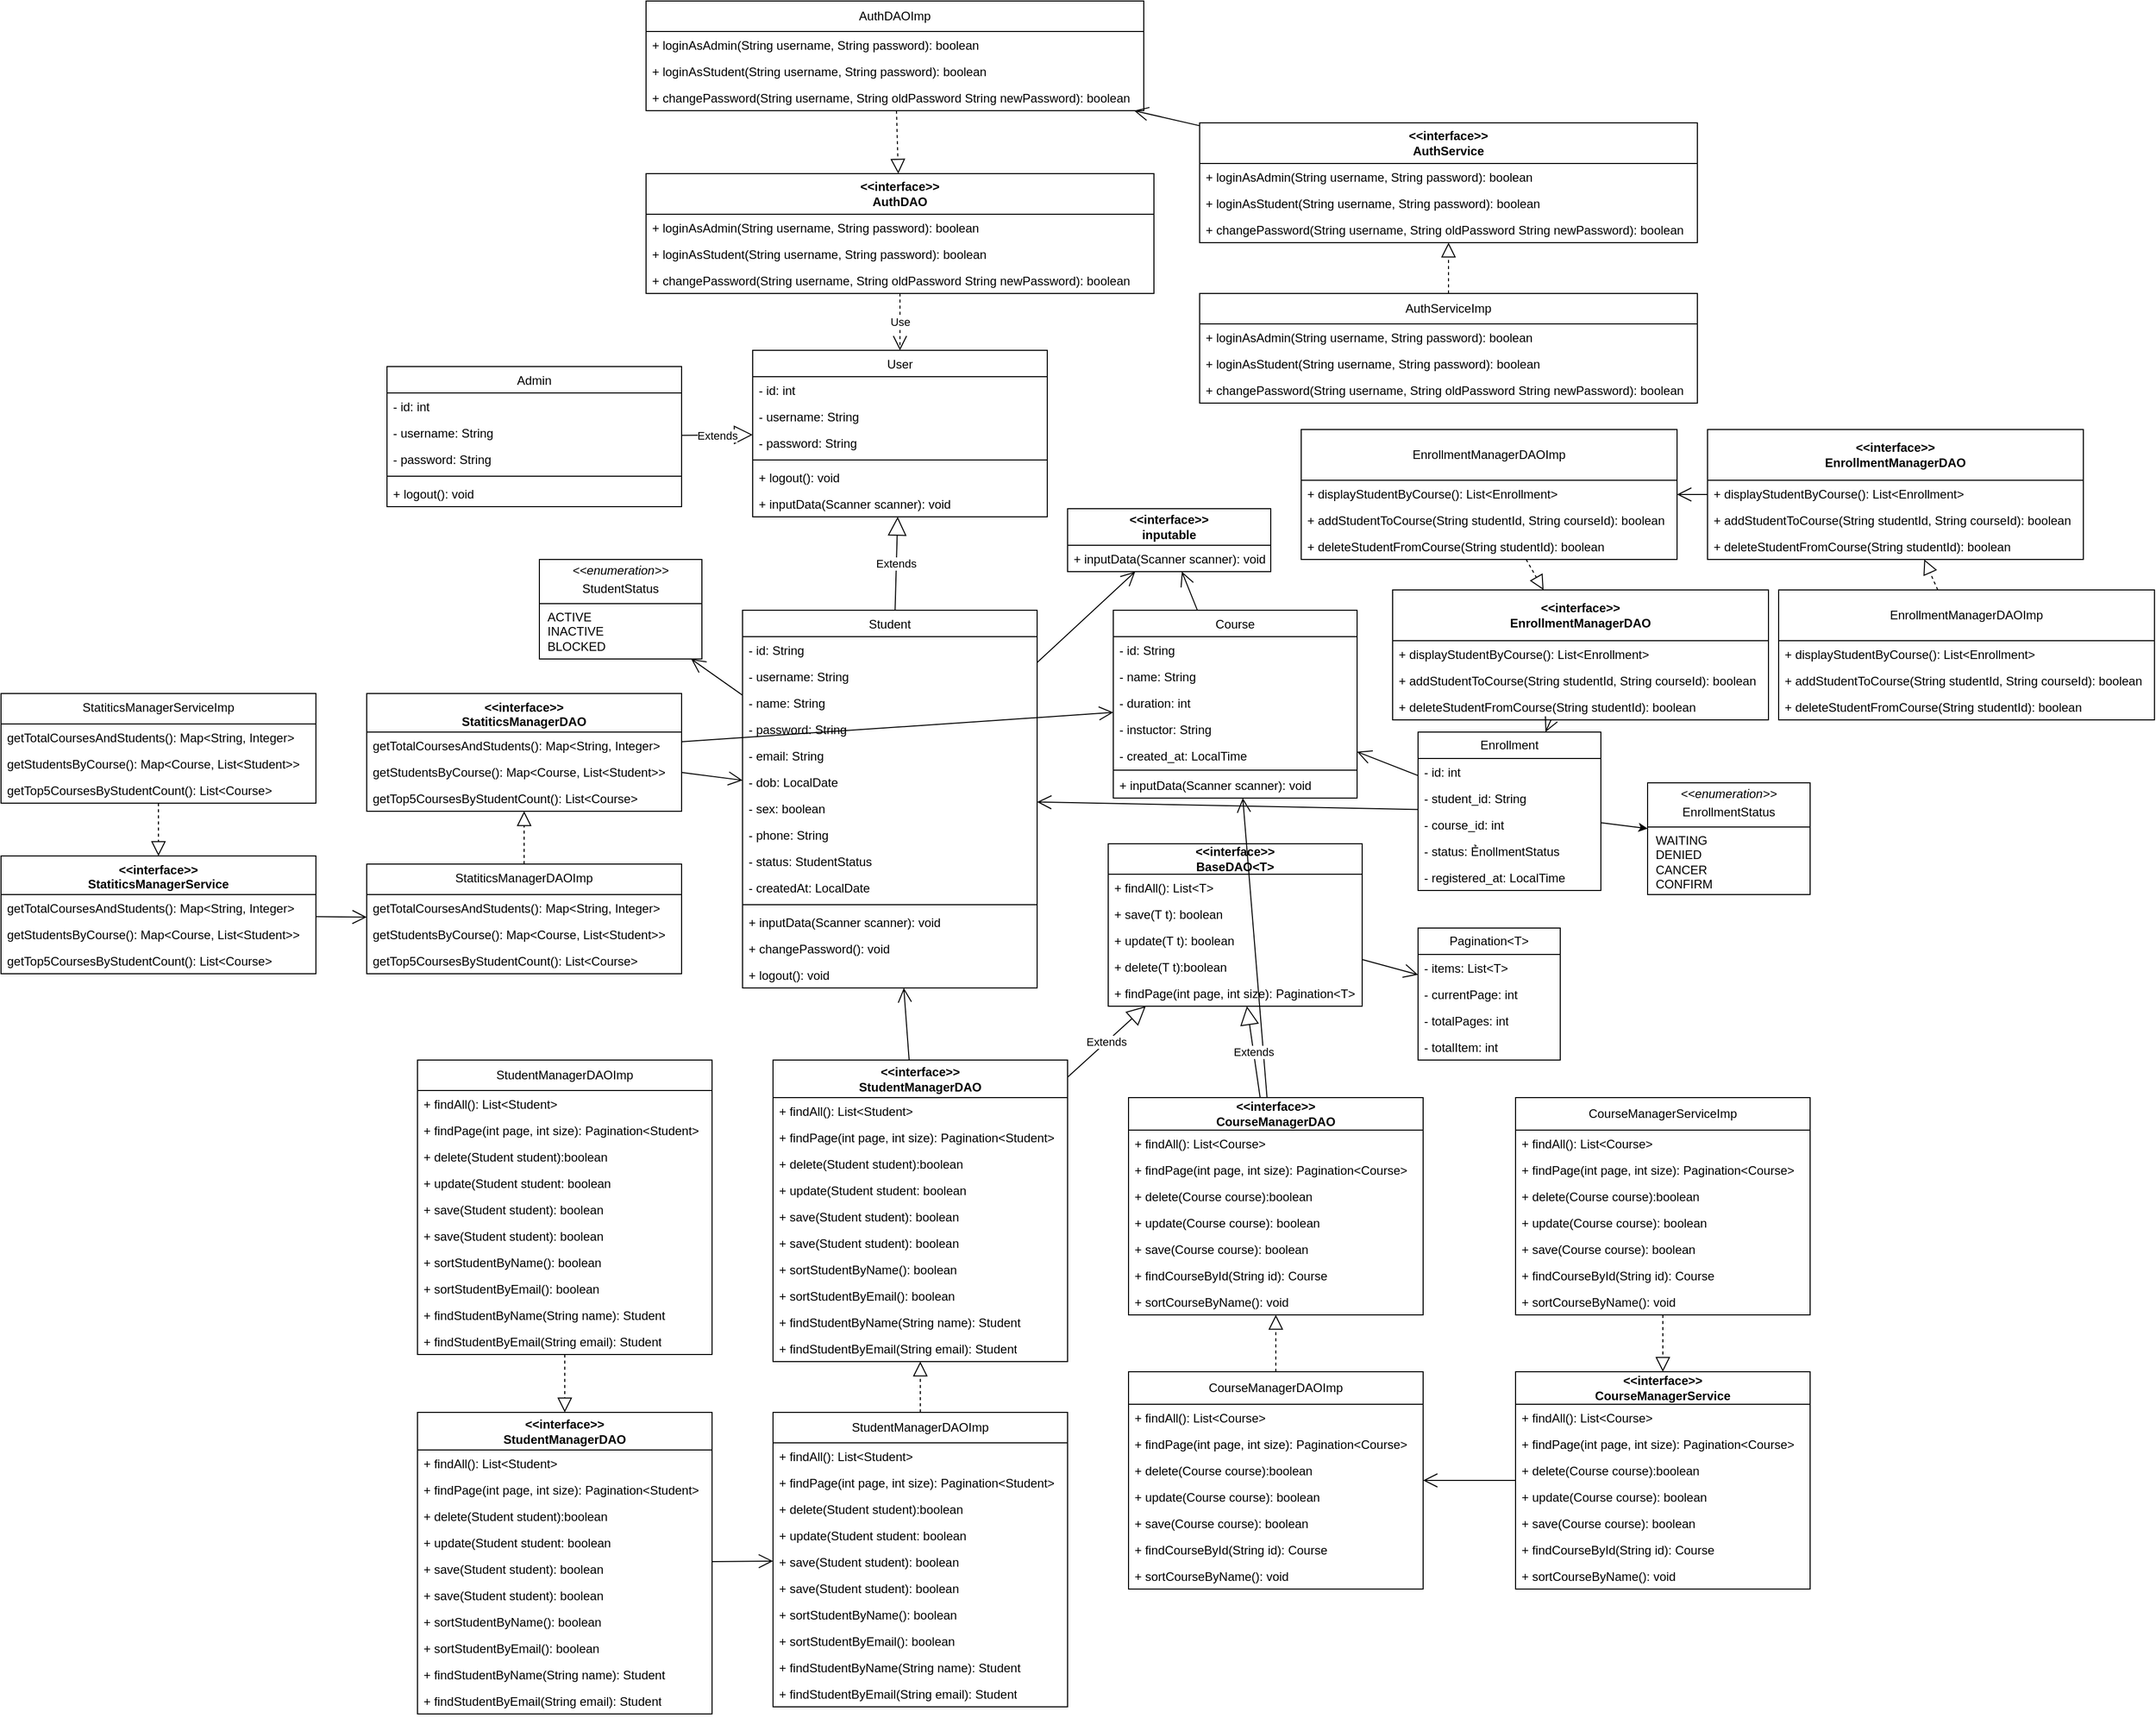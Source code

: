 <mxfile version="26.2.12">
  <diagram name="Trang-1" id="kcuuilD3a1EaR51ely3n">
    <mxGraphModel dx="2318" dy="2086" grid="1" gridSize="10" guides="1" tooltips="1" connect="1" arrows="1" fold="1" page="1" pageScale="1" pageWidth="827" pageHeight="1169" math="0" shadow="0">
      <root>
        <mxCell id="0" />
        <mxCell id="1" parent="0" />
        <mxCell id="Q_YXP4lk02ADxKYNfTab-1" value="&lt;span style=&quot;font-weight: normal;&quot;&gt;Admin&lt;/span&gt;" style="swimlane;fontStyle=1;align=center;verticalAlign=top;childLayout=stackLayout;horizontal=1;startSize=26;horizontalStack=0;resizeParent=1;resizeParentMax=0;resizeLast=0;collapsible=1;marginBottom=0;whiteSpace=wrap;html=1;" parent="1" vertex="1">
          <mxGeometry x="-160" width="290" height="138" as="geometry" />
        </mxCell>
        <mxCell id="Q_YXP4lk02ADxKYNfTab-2" value="- id: int" style="text;strokeColor=none;fillColor=none;align=left;verticalAlign=top;spacingLeft=4;spacingRight=4;overflow=hidden;rotatable=0;points=[[0,0.5],[1,0.5]];portConstraint=eastwest;whiteSpace=wrap;html=1;" parent="Q_YXP4lk02ADxKYNfTab-1" vertex="1">
          <mxGeometry y="26" width="290" height="26" as="geometry" />
        </mxCell>
        <mxCell id="Q_YXP4lk02ADxKYNfTab-16" value="- username: String" style="text;strokeColor=none;fillColor=none;align=left;verticalAlign=top;spacingLeft=4;spacingRight=4;overflow=hidden;rotatable=0;points=[[0,0.5],[1,0.5]];portConstraint=eastwest;whiteSpace=wrap;html=1;" parent="Q_YXP4lk02ADxKYNfTab-1" vertex="1">
          <mxGeometry y="52" width="290" height="26" as="geometry" />
        </mxCell>
        <mxCell id="vNxBG4lUaGmJ6MviOZO6-7" value="- password: String" style="text;strokeColor=none;fillColor=none;align=left;verticalAlign=top;spacingLeft=4;spacingRight=4;overflow=hidden;rotatable=0;points=[[0,0.5],[1,0.5]];portConstraint=eastwest;whiteSpace=wrap;html=1;" parent="Q_YXP4lk02ADxKYNfTab-1" vertex="1">
          <mxGeometry y="78" width="290" height="26" as="geometry" />
        </mxCell>
        <mxCell id="vNxBG4lUaGmJ6MviOZO6-8" value="" style="line;strokeWidth=1;fillColor=none;align=left;verticalAlign=middle;spacingTop=-1;spacingLeft=3;spacingRight=3;rotatable=0;labelPosition=right;points=[];portConstraint=eastwest;strokeColor=inherit;" parent="Q_YXP4lk02ADxKYNfTab-1" vertex="1">
          <mxGeometry y="104" width="290" height="8" as="geometry" />
        </mxCell>
        <mxCell id="Q_YXP4lk02ADxKYNfTab-5" value="+ logout(): void" style="text;strokeColor=none;fillColor=none;align=left;verticalAlign=top;spacingLeft=4;spacingRight=4;overflow=hidden;rotatable=0;points=[[0,0.5],[1,0.5]];portConstraint=eastwest;whiteSpace=wrap;html=1;" parent="Q_YXP4lk02ADxKYNfTab-1" vertex="1">
          <mxGeometry y="112" width="290" height="26" as="geometry" />
        </mxCell>
        <mxCell id="Q_YXP4lk02ADxKYNfTab-8" value="&lt;span style=&quot;font-weight: normal;&quot;&gt;Student&lt;/span&gt;" style="swimlane;fontStyle=1;align=center;verticalAlign=top;childLayout=stackLayout;horizontal=1;startSize=26;horizontalStack=0;resizeParent=1;resizeParentMax=0;resizeLast=0;collapsible=1;marginBottom=0;whiteSpace=wrap;html=1;" parent="1" vertex="1">
          <mxGeometry x="190" y="240" width="290" height="372" as="geometry" />
        </mxCell>
        <mxCell id="vNxBG4lUaGmJ6MviOZO6-6" value="- id: String" style="text;strokeColor=none;fillColor=none;align=left;verticalAlign=top;spacingLeft=4;spacingRight=4;overflow=hidden;rotatable=0;points=[[0,0.5],[1,0.5]];portConstraint=eastwest;whiteSpace=wrap;html=1;" parent="Q_YXP4lk02ADxKYNfTab-8" vertex="1">
          <mxGeometry y="26" width="290" height="26" as="geometry" />
        </mxCell>
        <mxCell id="Q_YXP4lk02ADxKYNfTab-9" value="- username: String" style="text;strokeColor=none;fillColor=none;align=left;verticalAlign=top;spacingLeft=4;spacingRight=4;overflow=hidden;rotatable=0;points=[[0,0.5],[1,0.5]];portConstraint=eastwest;whiteSpace=wrap;html=1;" parent="Q_YXP4lk02ADxKYNfTab-8" vertex="1">
          <mxGeometry y="52" width="290" height="26" as="geometry" />
        </mxCell>
        <mxCell id="Q_YXP4lk02ADxKYNfTab-10" value="- name: String" style="text;strokeColor=none;fillColor=none;align=left;verticalAlign=top;spacingLeft=4;spacingRight=4;overflow=hidden;rotatable=0;points=[[0,0.5],[1,0.5]];portConstraint=eastwest;whiteSpace=wrap;html=1;" parent="Q_YXP4lk02ADxKYNfTab-8" vertex="1">
          <mxGeometry y="78" width="290" height="26" as="geometry" />
        </mxCell>
        <mxCell id="Q_YXP4lk02ADxKYNfTab-11" value="- password: String" style="text;strokeColor=none;fillColor=none;align=left;verticalAlign=top;spacingLeft=4;spacingRight=4;overflow=hidden;rotatable=0;points=[[0,0.5],[1,0.5]];portConstraint=eastwest;whiteSpace=wrap;html=1;" parent="Q_YXP4lk02ADxKYNfTab-8" vertex="1">
          <mxGeometry y="104" width="290" height="26" as="geometry" />
        </mxCell>
        <mxCell id="Q_YXP4lk02ADxKYNfTab-17" value="- email: String" style="text;strokeColor=none;fillColor=none;align=left;verticalAlign=top;spacingLeft=4;spacingRight=4;overflow=hidden;rotatable=0;points=[[0,0.5],[1,0.5]];portConstraint=eastwest;whiteSpace=wrap;html=1;" parent="Q_YXP4lk02ADxKYNfTab-8" vertex="1">
          <mxGeometry y="130" width="290" height="26" as="geometry" />
        </mxCell>
        <mxCell id="Q_YXP4lk02ADxKYNfTab-18" value="- dob: LocalDate" style="text;strokeColor=none;fillColor=none;align=left;verticalAlign=top;spacingLeft=4;spacingRight=4;overflow=hidden;rotatable=0;points=[[0,0.5],[1,0.5]];portConstraint=eastwest;whiteSpace=wrap;html=1;" parent="Q_YXP4lk02ADxKYNfTab-8" vertex="1">
          <mxGeometry y="156" width="290" height="26" as="geometry" />
        </mxCell>
        <mxCell id="Q_YXP4lk02ADxKYNfTab-19" value="- sex: boolean" style="text;strokeColor=none;fillColor=none;align=left;verticalAlign=top;spacingLeft=4;spacingRight=4;overflow=hidden;rotatable=0;points=[[0,0.5],[1,0.5]];portConstraint=eastwest;whiteSpace=wrap;html=1;" parent="Q_YXP4lk02ADxKYNfTab-8" vertex="1">
          <mxGeometry y="182" width="290" height="26" as="geometry" />
        </mxCell>
        <mxCell id="Q_YXP4lk02ADxKYNfTab-20" value="- phone: String" style="text;strokeColor=none;fillColor=none;align=left;verticalAlign=top;spacingLeft=4;spacingRight=4;overflow=hidden;rotatable=0;points=[[0,0.5],[1,0.5]];portConstraint=eastwest;whiteSpace=wrap;html=1;" parent="Q_YXP4lk02ADxKYNfTab-8" vertex="1">
          <mxGeometry y="208" width="290" height="26" as="geometry" />
        </mxCell>
        <mxCell id="Q_YXP4lk02ADxKYNfTab-21" value="- status: StudentStatus" style="text;strokeColor=none;fillColor=none;align=left;verticalAlign=top;spacingLeft=4;spacingRight=4;overflow=hidden;rotatable=0;points=[[0,0.5],[1,0.5]];portConstraint=eastwest;whiteSpace=wrap;html=1;" parent="Q_YXP4lk02ADxKYNfTab-8" vertex="1">
          <mxGeometry y="234" width="290" height="26" as="geometry" />
        </mxCell>
        <mxCell id="Q_YXP4lk02ADxKYNfTab-23" value="- createdAt: LocalDate" style="text;strokeColor=none;fillColor=none;align=left;verticalAlign=top;spacingLeft=4;spacingRight=4;overflow=hidden;rotatable=0;points=[[0,0.5],[1,0.5]];portConstraint=eastwest;whiteSpace=wrap;html=1;" parent="Q_YXP4lk02ADxKYNfTab-8" vertex="1">
          <mxGeometry y="260" width="290" height="26" as="geometry" />
        </mxCell>
        <mxCell id="Q_YXP4lk02ADxKYNfTab-12" value="" style="line;strokeWidth=1;fillColor=none;align=left;verticalAlign=middle;spacingTop=-1;spacingLeft=3;spacingRight=3;rotatable=0;labelPosition=right;points=[];portConstraint=eastwest;strokeColor=inherit;" parent="Q_YXP4lk02ADxKYNfTab-8" vertex="1">
          <mxGeometry y="286" width="290" height="8" as="geometry" />
        </mxCell>
        <mxCell id="LlLVabDBCQFJk6Uj2uY--27" value="+ inputData(Scanner scanner): void" style="text;strokeColor=none;fillColor=none;align=left;verticalAlign=top;spacingLeft=4;spacingRight=4;overflow=hidden;rotatable=0;points=[[0,0.5],[1,0.5]];portConstraint=eastwest;whiteSpace=wrap;html=1;" parent="Q_YXP4lk02ADxKYNfTab-8" vertex="1">
          <mxGeometry y="294" width="290" height="26" as="geometry" />
        </mxCell>
        <mxCell id="vNxBG4lUaGmJ6MviOZO6-9" value="+ changePassword(): void" style="text;strokeColor=none;fillColor=none;align=left;verticalAlign=top;spacingLeft=4;spacingRight=4;overflow=hidden;rotatable=0;points=[[0,0.5],[1,0.5]];portConstraint=eastwest;whiteSpace=wrap;html=1;" parent="Q_YXP4lk02ADxKYNfTab-8" vertex="1">
          <mxGeometry y="320" width="290" height="26" as="geometry" />
        </mxCell>
        <mxCell id="zlpquRdz48AsANumm2sr-21" value="+ logout(): void" style="text;strokeColor=none;fillColor=none;align=left;verticalAlign=top;spacingLeft=4;spacingRight=4;overflow=hidden;rotatable=0;points=[[0,0.5],[1,0.5]];portConstraint=eastwest;whiteSpace=wrap;html=1;" parent="Q_YXP4lk02ADxKYNfTab-8" vertex="1">
          <mxGeometry y="346" width="290" height="26" as="geometry" />
        </mxCell>
        <mxCell id="Q_YXP4lk02ADxKYNfTab-22" value="&lt;p style=&quot;margin: 4px 0px 0px; text-align: center;&quot;&gt;&lt;i style=&quot;&quot;&gt;&amp;lt;&amp;lt;&lt;/i&gt;&lt;i&gt;enumeration&lt;/i&gt;&lt;i style=&quot;&quot;&gt;&amp;gt;&amp;gt;&lt;/i&gt;&lt;/p&gt;&lt;p style=&quot;margin: 4px 0px 0px; text-align: center;&quot;&gt;StudentStatus&lt;/p&gt;&lt;hr size=&quot;1&quot; style=&quot;border-style:solid;&quot;&gt;&lt;p style=&quot;margin:0px;margin-left:8px;&quot;&gt;ACTIVE&lt;/p&gt;&lt;p style=&quot;margin:0px;margin-left:8px;&quot;&gt;INACTIVE&lt;/p&gt;&lt;p style=&quot;margin:0px;margin-left:8px;&quot;&gt;BLOCKED&lt;/p&gt;" style="verticalAlign=top;align=left;overflow=fill;html=1;whiteSpace=wrap;" parent="1" vertex="1">
          <mxGeometry x="-10" y="190" width="160" height="98" as="geometry" />
        </mxCell>
        <mxCell id="Q_YXP4lk02ADxKYNfTab-24" value="&lt;span style=&quot;font-weight: normal;&quot;&gt;User&lt;/span&gt;" style="swimlane;fontStyle=1;align=center;verticalAlign=top;childLayout=stackLayout;horizontal=1;startSize=26;horizontalStack=0;resizeParent=1;resizeParentMax=0;resizeLast=0;collapsible=1;marginBottom=0;whiteSpace=wrap;html=1;" parent="1" vertex="1">
          <mxGeometry x="200" y="-16" width="290" height="164" as="geometry" />
        </mxCell>
        <mxCell id="Q_YXP4lk02ADxKYNfTab-25" value="- id: int" style="text;strokeColor=none;fillColor=none;align=left;verticalAlign=top;spacingLeft=4;spacingRight=4;overflow=hidden;rotatable=0;points=[[0,0.5],[1,0.5]];portConstraint=eastwest;whiteSpace=wrap;html=1;" parent="Q_YXP4lk02ADxKYNfTab-24" vertex="1">
          <mxGeometry y="26" width="290" height="26" as="geometry" />
        </mxCell>
        <mxCell id="Q_YXP4lk02ADxKYNfTab-28" value="- username: String" style="text;strokeColor=none;fillColor=none;align=left;verticalAlign=top;spacingLeft=4;spacingRight=4;overflow=hidden;rotatable=0;points=[[0,0.5],[1,0.5]];portConstraint=eastwest;whiteSpace=wrap;html=1;" parent="Q_YXP4lk02ADxKYNfTab-24" vertex="1">
          <mxGeometry y="52" width="290" height="26" as="geometry" />
        </mxCell>
        <mxCell id="Q_YXP4lk02ADxKYNfTab-29" value="- password: String" style="text;strokeColor=none;fillColor=none;align=left;verticalAlign=top;spacingLeft=4;spacingRight=4;overflow=hidden;rotatable=0;points=[[0,0.5],[1,0.5]];portConstraint=eastwest;whiteSpace=wrap;html=1;" parent="Q_YXP4lk02ADxKYNfTab-24" vertex="1">
          <mxGeometry y="78" width="290" height="26" as="geometry" />
        </mxCell>
        <mxCell id="Q_YXP4lk02ADxKYNfTab-26" value="" style="line;strokeWidth=1;fillColor=none;align=left;verticalAlign=middle;spacingTop=-1;spacingLeft=3;spacingRight=3;rotatable=0;labelPosition=right;points=[];portConstraint=eastwest;strokeColor=inherit;" parent="Q_YXP4lk02ADxKYNfTab-24" vertex="1">
          <mxGeometry y="104" width="290" height="8" as="geometry" />
        </mxCell>
        <mxCell id="LlLVabDBCQFJk6Uj2uY--18" value="+ logout(): void" style="text;strokeColor=none;fillColor=none;align=left;verticalAlign=top;spacingLeft=4;spacingRight=4;overflow=hidden;rotatable=0;points=[[0,0.5],[1,0.5]];portConstraint=eastwest;whiteSpace=wrap;html=1;" parent="Q_YXP4lk02ADxKYNfTab-24" vertex="1">
          <mxGeometry y="112" width="290" height="26" as="geometry" />
        </mxCell>
        <mxCell id="Q_YXP4lk02ADxKYNfTab-30" value="+ inputData(Scanner scanner): void" style="text;strokeColor=none;fillColor=none;align=left;verticalAlign=top;spacingLeft=4;spacingRight=4;overflow=hidden;rotatable=0;points=[[0,0.5],[1,0.5]];portConstraint=eastwest;whiteSpace=wrap;html=1;" parent="Q_YXP4lk02ADxKYNfTab-24" vertex="1">
          <mxGeometry y="138" width="290" height="26" as="geometry" />
        </mxCell>
        <mxCell id="MJI2ajQQupjb3d7geVpr-5" value="&lt;span style=&quot;font-weight: 400;&quot;&gt;Course&lt;/span&gt;" style="swimlane;fontStyle=1;align=center;verticalAlign=top;childLayout=stackLayout;horizontal=1;startSize=26;horizontalStack=0;resizeParent=1;resizeParentMax=0;resizeLast=0;collapsible=1;marginBottom=0;whiteSpace=wrap;html=1;" parent="1" vertex="1">
          <mxGeometry x="555" y="240" width="240" height="185" as="geometry" />
        </mxCell>
        <mxCell id="MJI2ajQQupjb3d7geVpr-6" value="- id: String" style="text;strokeColor=none;fillColor=none;align=left;verticalAlign=top;spacingLeft=4;spacingRight=4;overflow=hidden;rotatable=0;points=[[0,0.5],[1,0.5]];portConstraint=eastwest;whiteSpace=wrap;html=1;" parent="MJI2ajQQupjb3d7geVpr-5" vertex="1">
          <mxGeometry y="26" width="240" height="26" as="geometry" />
        </mxCell>
        <mxCell id="MJI2ajQQupjb3d7geVpr-10" value="- name: String" style="text;strokeColor=none;fillColor=none;align=left;verticalAlign=top;spacingLeft=4;spacingRight=4;overflow=hidden;rotatable=0;points=[[0,0.5],[1,0.5]];portConstraint=eastwest;whiteSpace=wrap;html=1;" parent="MJI2ajQQupjb3d7geVpr-5" vertex="1">
          <mxGeometry y="52" width="240" height="26" as="geometry" />
        </mxCell>
        <mxCell id="MJI2ajQQupjb3d7geVpr-11" value="- duration: int" style="text;strokeColor=none;fillColor=none;align=left;verticalAlign=top;spacingLeft=4;spacingRight=4;overflow=hidden;rotatable=0;points=[[0,0.5],[1,0.5]];portConstraint=eastwest;whiteSpace=wrap;html=1;" parent="MJI2ajQQupjb3d7geVpr-5" vertex="1">
          <mxGeometry y="78" width="240" height="26" as="geometry" />
        </mxCell>
        <mxCell id="MJI2ajQQupjb3d7geVpr-12" value="- instuctor: String" style="text;strokeColor=none;fillColor=none;align=left;verticalAlign=top;spacingLeft=4;spacingRight=4;overflow=hidden;rotatable=0;points=[[0,0.5],[1,0.5]];portConstraint=eastwest;whiteSpace=wrap;html=1;" parent="MJI2ajQQupjb3d7geVpr-5" vertex="1">
          <mxGeometry y="104" width="240" height="26" as="geometry" />
        </mxCell>
        <mxCell id="MJI2ajQQupjb3d7geVpr-13" value="- created_at: LocalTime" style="text;strokeColor=none;fillColor=none;align=left;verticalAlign=top;spacingLeft=4;spacingRight=4;overflow=hidden;rotatable=0;points=[[0,0.5],[1,0.5]];portConstraint=eastwest;whiteSpace=wrap;html=1;" parent="MJI2ajQQupjb3d7geVpr-5" vertex="1">
          <mxGeometry y="130" width="240" height="26" as="geometry" />
        </mxCell>
        <mxCell id="LlLVabDBCQFJk6Uj2uY--29" value="" style="line;strokeWidth=1;fillColor=none;align=left;verticalAlign=middle;spacingTop=-1;spacingLeft=3;spacingRight=3;rotatable=0;labelPosition=right;points=[];portConstraint=eastwest;strokeColor=inherit;" parent="MJI2ajQQupjb3d7geVpr-5" vertex="1">
          <mxGeometry y="156" width="240" height="3" as="geometry" />
        </mxCell>
        <mxCell id="LlLVabDBCQFJk6Uj2uY--28" value="+ inputData(Scanner scanner): void" style="text;strokeColor=none;fillColor=none;align=left;verticalAlign=top;spacingLeft=4;spacingRight=4;overflow=hidden;rotatable=0;points=[[0,0.5],[1,0.5]];portConstraint=eastwest;whiteSpace=wrap;html=1;" parent="MJI2ajQQupjb3d7geVpr-5" vertex="1">
          <mxGeometry y="159" width="240" height="26" as="geometry" />
        </mxCell>
        <mxCell id="MJI2ajQQupjb3d7geVpr-14" value="Enrollment" style="swimlane;fontStyle=0;childLayout=stackLayout;horizontal=1;startSize=26;fillColor=none;horizontalStack=0;resizeParent=1;resizeParentMax=0;resizeLast=0;collapsible=1;marginBottom=0;whiteSpace=wrap;html=1;" parent="1" vertex="1">
          <mxGeometry x="855" y="360" width="180" height="156" as="geometry" />
        </mxCell>
        <mxCell id="MJI2ajQQupjb3d7geVpr-15" value="- id: int" style="text;strokeColor=none;fillColor=none;align=left;verticalAlign=top;spacingLeft=4;spacingRight=4;overflow=hidden;rotatable=0;points=[[0,0.5],[1,0.5]];portConstraint=eastwest;whiteSpace=wrap;html=1;" parent="MJI2ajQQupjb3d7geVpr-14" vertex="1">
          <mxGeometry y="26" width="180" height="26" as="geometry" />
        </mxCell>
        <mxCell id="MJI2ajQQupjb3d7geVpr-16" value="- student_id: String" style="text;strokeColor=none;fillColor=none;align=left;verticalAlign=top;spacingLeft=4;spacingRight=4;overflow=hidden;rotatable=0;points=[[0,0.5],[1,0.5]];portConstraint=eastwest;whiteSpace=wrap;html=1;" parent="MJI2ajQQupjb3d7geVpr-14" vertex="1">
          <mxGeometry y="52" width="180" height="26" as="geometry" />
        </mxCell>
        <mxCell id="MJI2ajQQupjb3d7geVpr-17" value="- course_id: int" style="text;strokeColor=none;fillColor=none;align=left;verticalAlign=top;spacingLeft=4;spacingRight=4;overflow=hidden;rotatable=0;points=[[0,0.5],[1,0.5]];portConstraint=eastwest;whiteSpace=wrap;html=1;" parent="MJI2ajQQupjb3d7geVpr-14" vertex="1">
          <mxGeometry y="78" width="180" height="26" as="geometry" />
        </mxCell>
        <mxCell id="3ybATpUrgda3ZhSpAR0t-1" value="- status: ẺnollmentStatus" style="text;strokeColor=none;fillColor=none;align=left;verticalAlign=top;spacingLeft=4;spacingRight=4;overflow=hidden;rotatable=0;points=[[0,0.5],[1,0.5]];portConstraint=eastwest;whiteSpace=wrap;html=1;" vertex="1" parent="MJI2ajQQupjb3d7geVpr-14">
          <mxGeometry y="104" width="180" height="26" as="geometry" />
        </mxCell>
        <mxCell id="MJI2ajQQupjb3d7geVpr-18" value="- registered_at: LocalTime" style="text;strokeColor=none;fillColor=none;align=left;verticalAlign=top;spacingLeft=4;spacingRight=4;overflow=hidden;rotatable=0;points=[[0,0.5],[1,0.5]];portConstraint=eastwest;whiteSpace=wrap;html=1;" parent="MJI2ajQQupjb3d7geVpr-14" vertex="1">
          <mxGeometry y="130" width="180" height="26" as="geometry" />
        </mxCell>
        <mxCell id="LlLVabDBCQFJk6Uj2uY--1" value="&lt;b&gt;&amp;lt;&amp;lt;interface&amp;gt;&amp;gt;&lt;/b&gt;&lt;div&gt;&lt;b&gt;BaseDAO&amp;lt;T&amp;gt;&lt;/b&gt;&lt;/div&gt;" style="swimlane;fontStyle=0;childLayout=stackLayout;horizontal=1;startSize=30;fillColor=none;horizontalStack=0;resizeParent=1;resizeParentMax=0;resizeLast=0;collapsible=1;marginBottom=0;whiteSpace=wrap;html=1;" parent="1" vertex="1">
          <mxGeometry x="550" y="470" width="250" height="160" as="geometry" />
        </mxCell>
        <mxCell id="LlLVabDBCQFJk6Uj2uY--2" value="+ findAll(): List&amp;lt;T&amp;gt;" style="text;strokeColor=none;fillColor=none;align=left;verticalAlign=top;spacingLeft=4;spacingRight=4;overflow=hidden;rotatable=0;points=[[0,0.5],[1,0.5]];portConstraint=eastwest;whiteSpace=wrap;html=1;" parent="LlLVabDBCQFJk6Uj2uY--1" vertex="1">
          <mxGeometry y="30" width="250" height="26" as="geometry" />
        </mxCell>
        <mxCell id="LlLVabDBCQFJk6Uj2uY--3" value="+ save(T t): boolean" style="text;strokeColor=none;fillColor=none;align=left;verticalAlign=top;spacingLeft=4;spacingRight=4;overflow=hidden;rotatable=0;points=[[0,0.5],[1,0.5]];portConstraint=eastwest;whiteSpace=wrap;html=1;" parent="LlLVabDBCQFJk6Uj2uY--1" vertex="1">
          <mxGeometry y="56" width="250" height="26" as="geometry" />
        </mxCell>
        <mxCell id="LlLVabDBCQFJk6Uj2uY--4" value="+ update(T t): boolean" style="text;strokeColor=none;fillColor=none;align=left;verticalAlign=top;spacingLeft=4;spacingRight=4;overflow=hidden;rotatable=0;points=[[0,0.5],[1,0.5]];portConstraint=eastwest;whiteSpace=wrap;html=1;" parent="LlLVabDBCQFJk6Uj2uY--1" vertex="1">
          <mxGeometry y="82" width="250" height="26" as="geometry" />
        </mxCell>
        <mxCell id="LlLVabDBCQFJk6Uj2uY--5" value="+ delete(T t):boolean" style="text;strokeColor=none;fillColor=none;align=left;verticalAlign=top;spacingLeft=4;spacingRight=4;overflow=hidden;rotatable=0;points=[[0,0.5],[1,0.5]];portConstraint=eastwest;whiteSpace=wrap;html=1;" parent="LlLVabDBCQFJk6Uj2uY--1" vertex="1">
          <mxGeometry y="108" width="250" height="26" as="geometry" />
        </mxCell>
        <mxCell id="LlLVabDBCQFJk6Uj2uY--19" value="+ findPage(int page, int size): Pagination&amp;lt;T&amp;gt;" style="text;strokeColor=none;fillColor=none;align=left;verticalAlign=top;spacingLeft=4;spacingRight=4;overflow=hidden;rotatable=0;points=[[0,0.5],[1,0.5]];portConstraint=eastwest;whiteSpace=wrap;html=1;" parent="LlLVabDBCQFJk6Uj2uY--1" vertex="1">
          <mxGeometry y="134" width="250" height="26" as="geometry" />
        </mxCell>
        <mxCell id="LlLVabDBCQFJk6Uj2uY--6" value="&lt;b style=&quot;&quot;&gt;&amp;lt;&amp;lt;interface&amp;gt;&amp;gt;&lt;/b&gt;&lt;div&gt;&lt;b style=&quot;&quot;&gt;inputable&lt;/b&gt;&lt;/div&gt;" style="swimlane;fontStyle=0;childLayout=stackLayout;horizontal=1;startSize=36;fillColor=none;horizontalStack=0;resizeParent=1;resizeParentMax=0;resizeLast=0;collapsible=1;marginBottom=0;whiteSpace=wrap;html=1;" parent="1" vertex="1">
          <mxGeometry x="510" y="140" width="200" height="62" as="geometry" />
        </mxCell>
        <mxCell id="LlLVabDBCQFJk6Uj2uY--7" value="+ inputData(Scanner scanner): void" style="text;strokeColor=none;fillColor=none;align=left;verticalAlign=top;spacingLeft=4;spacingRight=4;overflow=hidden;rotatable=0;points=[[0,0.5],[1,0.5]];portConstraint=eastwest;whiteSpace=wrap;html=1;" parent="LlLVabDBCQFJk6Uj2uY--6" vertex="1">
          <mxGeometry y="36" width="200" height="26" as="geometry" />
        </mxCell>
        <mxCell id="LlLVabDBCQFJk6Uj2uY--11" value="" style="endArrow=open;endFill=1;endSize=12;html=1;rounded=0;" parent="1" source="Q_YXP4lk02ADxKYNfTab-8" target="Q_YXP4lk02ADxKYNfTab-22" edge="1">
          <mxGeometry width="160" relative="1" as="geometry">
            <mxPoint x="510" y="100" as="sourcePoint" />
            <mxPoint x="670" y="100" as="targetPoint" />
          </mxGeometry>
        </mxCell>
        <mxCell id="LlLVabDBCQFJk6Uj2uY--12" value="Extends" style="endArrow=block;endSize=16;endFill=0;html=1;rounded=0;" parent="1" source="Q_YXP4lk02ADxKYNfTab-1" target="Q_YXP4lk02ADxKYNfTab-24" edge="1">
          <mxGeometry width="160" relative="1" as="geometry">
            <mxPoint x="210" y="220" as="sourcePoint" />
            <mxPoint x="370" y="220" as="targetPoint" />
          </mxGeometry>
        </mxCell>
        <mxCell id="LlLVabDBCQFJk6Uj2uY--13" value="Extends" style="endArrow=block;endSize=16;endFill=0;html=1;rounded=0;" parent="1" source="Q_YXP4lk02ADxKYNfTab-8" target="Q_YXP4lk02ADxKYNfTab-24" edge="1">
          <mxGeometry width="160" relative="1" as="geometry">
            <mxPoint x="310" y="240" as="sourcePoint" />
            <mxPoint x="470" y="240" as="targetPoint" />
          </mxGeometry>
        </mxCell>
        <mxCell id="LlLVabDBCQFJk6Uj2uY--16" value="" style="endArrow=open;endFill=1;endSize=12;html=1;rounded=0;" parent="1" source="MJI2ajQQupjb3d7geVpr-5" target="LlLVabDBCQFJk6Uj2uY--6" edge="1">
          <mxGeometry width="160" relative="1" as="geometry">
            <mxPoint x="720" y="140" as="sourcePoint" />
            <mxPoint x="880" y="140" as="targetPoint" />
          </mxGeometry>
        </mxCell>
        <mxCell id="LlLVabDBCQFJk6Uj2uY--17" value="" style="endArrow=open;endFill=1;endSize=12;html=1;rounded=0;" parent="1" source="Q_YXP4lk02ADxKYNfTab-8" target="LlLVabDBCQFJk6Uj2uY--6" edge="1">
          <mxGeometry width="160" relative="1" as="geometry">
            <mxPoint x="520" y="60" as="sourcePoint" />
            <mxPoint x="680" y="60" as="targetPoint" />
          </mxGeometry>
        </mxCell>
        <mxCell id="LlLVabDBCQFJk6Uj2uY--20" value="Pagination&amp;lt;T&amp;gt;" style="swimlane;fontStyle=0;childLayout=stackLayout;horizontal=1;startSize=26;fillColor=none;horizontalStack=0;resizeParent=1;resizeParentMax=0;resizeLast=0;collapsible=1;marginBottom=0;whiteSpace=wrap;html=1;" parent="1" vertex="1">
          <mxGeometry x="855" y="553" width="140" height="130" as="geometry" />
        </mxCell>
        <mxCell id="LlLVabDBCQFJk6Uj2uY--21" value="- items: List&amp;lt;T&amp;gt;" style="text;strokeColor=none;fillColor=none;align=left;verticalAlign=top;spacingLeft=4;spacingRight=4;overflow=hidden;rotatable=0;points=[[0,0.5],[1,0.5]];portConstraint=eastwest;whiteSpace=wrap;html=1;" parent="LlLVabDBCQFJk6Uj2uY--20" vertex="1">
          <mxGeometry y="26" width="140" height="26" as="geometry" />
        </mxCell>
        <mxCell id="LlLVabDBCQFJk6Uj2uY--22" value="- currentPage: int" style="text;strokeColor=none;fillColor=none;align=left;verticalAlign=top;spacingLeft=4;spacingRight=4;overflow=hidden;rotatable=0;points=[[0,0.5],[1,0.5]];portConstraint=eastwest;whiteSpace=wrap;html=1;" parent="LlLVabDBCQFJk6Uj2uY--20" vertex="1">
          <mxGeometry y="52" width="140" height="26" as="geometry" />
        </mxCell>
        <mxCell id="LlLVabDBCQFJk6Uj2uY--25" value="- totalPages: int" style="text;strokeColor=none;fillColor=none;align=left;verticalAlign=top;spacingLeft=4;spacingRight=4;overflow=hidden;rotatable=0;points=[[0,0.5],[1,0.5]];portConstraint=eastwest;whiteSpace=wrap;html=1;" parent="LlLVabDBCQFJk6Uj2uY--20" vertex="1">
          <mxGeometry y="78" width="140" height="26" as="geometry" />
        </mxCell>
        <mxCell id="LlLVabDBCQFJk6Uj2uY--23" value="- totalItem: int" style="text;strokeColor=none;fillColor=none;align=left;verticalAlign=top;spacingLeft=4;spacingRight=4;overflow=hidden;rotatable=0;points=[[0,0.5],[1,0.5]];portConstraint=eastwest;whiteSpace=wrap;html=1;" parent="LlLVabDBCQFJk6Uj2uY--20" vertex="1">
          <mxGeometry y="104" width="140" height="26" as="geometry" />
        </mxCell>
        <mxCell id="LlLVabDBCQFJk6Uj2uY--26" value="" style="endArrow=open;endFill=1;endSize=12;html=1;rounded=0;" parent="1" source="LlLVabDBCQFJk6Uj2uY--1" target="LlLVabDBCQFJk6Uj2uY--20" edge="1">
          <mxGeometry width="160" relative="1" as="geometry">
            <mxPoint x="80" y="730" as="sourcePoint" />
            <mxPoint x="240" y="730" as="targetPoint" />
          </mxGeometry>
        </mxCell>
        <mxCell id="zlpquRdz48AsANumm2sr-16" value="&lt;div&gt;&lt;b&gt;&amp;lt;&amp;lt;interface&amp;gt;&amp;gt;&lt;/b&gt;&lt;/div&gt;&lt;b&gt;AuthDAO&lt;/b&gt;" style="swimlane;fontStyle=0;childLayout=stackLayout;horizontal=1;startSize=40;fillColor=none;horizontalStack=0;resizeParent=1;resizeParentMax=0;resizeLast=0;collapsible=1;marginBottom=0;whiteSpace=wrap;html=1;" parent="1" vertex="1">
          <mxGeometry x="95" y="-190" width="500" height="118" as="geometry" />
        </mxCell>
        <mxCell id="zlpquRdz48AsANumm2sr-17" value="+ loginAsAdmin(String username, String password): boolean" style="text;strokeColor=none;fillColor=none;align=left;verticalAlign=top;spacingLeft=4;spacingRight=4;overflow=hidden;rotatable=0;points=[[0,0.5],[1,0.5]];portConstraint=eastwest;whiteSpace=wrap;html=1;" parent="zlpquRdz48AsANumm2sr-16" vertex="1">
          <mxGeometry y="40" width="500" height="26" as="geometry" />
        </mxCell>
        <mxCell id="zlpquRdz48AsANumm2sr-46" value="+ loginAsStudent(String username, String password): boolean" style="text;strokeColor=none;fillColor=none;align=left;verticalAlign=top;spacingLeft=4;spacingRight=4;overflow=hidden;rotatable=0;points=[[0,0.5],[1,0.5]];portConstraint=eastwest;whiteSpace=wrap;html=1;" parent="zlpquRdz48AsANumm2sr-16" vertex="1">
          <mxGeometry y="66" width="500" height="26" as="geometry" />
        </mxCell>
        <mxCell id="zlpquRdz48AsANumm2sr-18" value="+ changePassword(String username, String oldPassword String newPassword): boolean" style="text;strokeColor=none;fillColor=none;align=left;verticalAlign=top;spacingLeft=4;spacingRight=4;overflow=hidden;rotatable=0;points=[[0,0.5],[1,0.5]];portConstraint=eastwest;whiteSpace=wrap;html=1;" parent="zlpquRdz48AsANumm2sr-16" vertex="1">
          <mxGeometry y="92" width="500" height="26" as="geometry" />
        </mxCell>
        <mxCell id="zlpquRdz48AsANumm2sr-22" value="&lt;div&gt;&lt;span style=&quot;background-color: transparent; color: light-dark(rgb(0, 0, 0), rgb(255, 255, 255));&quot;&gt;AuthDAOImp&lt;/span&gt;&lt;/div&gt;" style="swimlane;fontStyle=0;childLayout=stackLayout;horizontal=1;startSize=30;fillColor=none;horizontalStack=0;resizeParent=1;resizeParentMax=0;resizeLast=0;collapsible=1;marginBottom=0;whiteSpace=wrap;html=1;" parent="1" vertex="1">
          <mxGeometry x="95" y="-360" width="490" height="108" as="geometry" />
        </mxCell>
        <mxCell id="zlpquRdz48AsANumm2sr-23" value="+ loginAsAdmin(String username, String password): boolean" style="text;strokeColor=none;fillColor=none;align=left;verticalAlign=top;spacingLeft=4;spacingRight=4;overflow=hidden;rotatable=0;points=[[0,0.5],[1,0.5]];portConstraint=eastwest;whiteSpace=wrap;html=1;" parent="zlpquRdz48AsANumm2sr-22" vertex="1">
          <mxGeometry y="30" width="490" height="26" as="geometry" />
        </mxCell>
        <mxCell id="zlpquRdz48AsANumm2sr-24" value="+ loginAsStudent(String username, String password): boolean" style="text;strokeColor=none;fillColor=none;align=left;verticalAlign=top;spacingLeft=4;spacingRight=4;overflow=hidden;rotatable=0;points=[[0,0.5],[1,0.5]];portConstraint=eastwest;whiteSpace=wrap;html=1;" parent="zlpquRdz48AsANumm2sr-22" vertex="1">
          <mxGeometry y="56" width="490" height="26" as="geometry" />
        </mxCell>
        <mxCell id="zlpquRdz48AsANumm2sr-47" value="+ changePassword(String username, String oldPassword String newPassword): boolean" style="text;strokeColor=none;fillColor=none;align=left;verticalAlign=top;spacingLeft=4;spacingRight=4;overflow=hidden;rotatable=0;points=[[0,0.5],[1,0.5]];portConstraint=eastwest;whiteSpace=wrap;html=1;" parent="zlpquRdz48AsANumm2sr-22" vertex="1">
          <mxGeometry y="82" width="490" height="26" as="geometry" />
        </mxCell>
        <mxCell id="zlpquRdz48AsANumm2sr-26" value="" style="endArrow=block;dashed=1;endFill=0;endSize=12;html=1;rounded=0;" parent="1" source="zlpquRdz48AsANumm2sr-22" target="zlpquRdz48AsANumm2sr-16" edge="1">
          <mxGeometry width="160" relative="1" as="geometry">
            <mxPoint x="250" y="-240" as="sourcePoint" />
            <mxPoint x="410" y="-240" as="targetPoint" />
          </mxGeometry>
        </mxCell>
        <mxCell id="zlpquRdz48AsANumm2sr-27" value="&lt;div&gt;&lt;b&gt;&amp;lt;&amp;lt;interface&amp;gt;&amp;gt;&lt;/b&gt;&lt;/div&gt;&lt;b&gt;AuthService&lt;/b&gt;" style="swimlane;fontStyle=0;childLayout=stackLayout;horizontal=1;startSize=40;fillColor=none;horizontalStack=0;resizeParent=1;resizeParentMax=0;resizeLast=0;collapsible=1;marginBottom=0;whiteSpace=wrap;html=1;" parent="1" vertex="1">
          <mxGeometry x="640" y="-240" width="490" height="118" as="geometry" />
        </mxCell>
        <mxCell id="zlpquRdz48AsANumm2sr-28" value="+ loginAsAdmin(String username, String password): boolean" style="text;strokeColor=none;fillColor=none;align=left;verticalAlign=top;spacingLeft=4;spacingRight=4;overflow=hidden;rotatable=0;points=[[0,0.5],[1,0.5]];portConstraint=eastwest;whiteSpace=wrap;html=1;" parent="zlpquRdz48AsANumm2sr-27" vertex="1">
          <mxGeometry y="40" width="490" height="26" as="geometry" />
        </mxCell>
        <mxCell id="zlpquRdz48AsANumm2sr-29" value="+ loginAsStudent(String username, String password): boolean" style="text;strokeColor=none;fillColor=none;align=left;verticalAlign=top;spacingLeft=4;spacingRight=4;overflow=hidden;rotatable=0;points=[[0,0.5],[1,0.5]];portConstraint=eastwest;whiteSpace=wrap;html=1;" parent="zlpquRdz48AsANumm2sr-27" vertex="1">
          <mxGeometry y="66" width="490" height="26" as="geometry" />
        </mxCell>
        <mxCell id="zlpquRdz48AsANumm2sr-48" value="+ changePassword(String username, String oldPassword String newPassword): boolean" style="text;strokeColor=none;fillColor=none;align=left;verticalAlign=top;spacingLeft=4;spacingRight=4;overflow=hidden;rotatable=0;points=[[0,0.5],[1,0.5]];portConstraint=eastwest;whiteSpace=wrap;html=1;" parent="zlpquRdz48AsANumm2sr-27" vertex="1">
          <mxGeometry y="92" width="490" height="26" as="geometry" />
        </mxCell>
        <mxCell id="zlpquRdz48AsANumm2sr-31" value="&lt;div&gt;&lt;span style=&quot;background-color: transparent; color: light-dark(rgb(0, 0, 0), rgb(255, 255, 255));&quot;&gt;AuthServiceImp&lt;/span&gt;&lt;/div&gt;" style="swimlane;fontStyle=0;childLayout=stackLayout;horizontal=1;startSize=30;fillColor=none;horizontalStack=0;resizeParent=1;resizeParentMax=0;resizeLast=0;collapsible=1;marginBottom=0;whiteSpace=wrap;html=1;" parent="1" vertex="1">
          <mxGeometry x="640" y="-72" width="490" height="108" as="geometry" />
        </mxCell>
        <mxCell id="zlpquRdz48AsANumm2sr-32" value="+ loginAsAdmin(String username, String password): boolean" style="text;strokeColor=none;fillColor=none;align=left;verticalAlign=top;spacingLeft=4;spacingRight=4;overflow=hidden;rotatable=0;points=[[0,0.5],[1,0.5]];portConstraint=eastwest;whiteSpace=wrap;html=1;" parent="zlpquRdz48AsANumm2sr-31" vertex="1">
          <mxGeometry y="30" width="490" height="26" as="geometry" />
        </mxCell>
        <mxCell id="zlpquRdz48AsANumm2sr-33" value="+ loginAsStudent(String username, String password): boolean" style="text;strokeColor=none;fillColor=none;align=left;verticalAlign=top;spacingLeft=4;spacingRight=4;overflow=hidden;rotatable=0;points=[[0,0.5],[1,0.5]];portConstraint=eastwest;whiteSpace=wrap;html=1;" parent="zlpquRdz48AsANumm2sr-31" vertex="1">
          <mxGeometry y="56" width="490" height="26" as="geometry" />
        </mxCell>
        <mxCell id="zlpquRdz48AsANumm2sr-49" value="+ changePassword(String username, String oldPassword String newPassword): boolean" style="text;strokeColor=none;fillColor=none;align=left;verticalAlign=top;spacingLeft=4;spacingRight=4;overflow=hidden;rotatable=0;points=[[0,0.5],[1,0.5]];portConstraint=eastwest;whiteSpace=wrap;html=1;" parent="zlpquRdz48AsANumm2sr-31" vertex="1">
          <mxGeometry y="82" width="490" height="26" as="geometry" />
        </mxCell>
        <mxCell id="zlpquRdz48AsANumm2sr-35" value="" style="endArrow=block;dashed=1;endFill=0;endSize=12;html=1;rounded=0;" parent="1" source="zlpquRdz48AsANumm2sr-31" target="zlpquRdz48AsANumm2sr-27" edge="1">
          <mxGeometry width="160" relative="1" as="geometry">
            <mxPoint x="690" y="-245" as="sourcePoint" />
            <mxPoint x="850" y="-245" as="targetPoint" />
          </mxGeometry>
        </mxCell>
        <mxCell id="zlpquRdz48AsANumm2sr-36" value="" style="endArrow=open;endFill=1;endSize=12;html=1;rounded=0;" parent="1" source="zlpquRdz48AsANumm2sr-27" target="zlpquRdz48AsANumm2sr-22" edge="1">
          <mxGeometry width="160" relative="1" as="geometry">
            <mxPoint x="820" y="-270" as="sourcePoint" />
            <mxPoint x="980" y="-270" as="targetPoint" />
          </mxGeometry>
        </mxCell>
        <mxCell id="zlpquRdz48AsANumm2sr-37" value="&lt;div&gt;&lt;b style=&quot;&quot;&gt;&amp;lt;&amp;lt;interface&amp;gt;&amp;gt;&lt;/b&gt;&lt;/div&gt;&lt;b style=&quot;&quot;&gt;CourseManagerDAO&lt;/b&gt;" style="swimlane;fontStyle=0;childLayout=stackLayout;horizontal=1;startSize=32;fillColor=none;horizontalStack=0;resizeParent=1;resizeParentMax=0;resizeLast=0;collapsible=1;marginBottom=0;whiteSpace=wrap;html=1;" parent="1" vertex="1">
          <mxGeometry x="570" y="720" width="290" height="214" as="geometry" />
        </mxCell>
        <mxCell id="zlpquRdz48AsANumm2sr-41" value="+ findAll(): List&amp;lt;Course&amp;gt;" style="text;strokeColor=none;fillColor=none;align=left;verticalAlign=top;spacingLeft=4;spacingRight=4;overflow=hidden;rotatable=0;points=[[0,0.5],[1,0.5]];portConstraint=eastwest;whiteSpace=wrap;html=1;" parent="zlpquRdz48AsANumm2sr-37" vertex="1">
          <mxGeometry y="32" width="290" height="26" as="geometry" />
        </mxCell>
        <mxCell id="zlpquRdz48AsANumm2sr-45" value="+ findPage(int page, int size): Pagination&amp;lt;Course&amp;gt;" style="text;strokeColor=none;fillColor=none;align=left;verticalAlign=top;spacingLeft=4;spacingRight=4;overflow=hidden;rotatable=0;points=[[0,0.5],[1,0.5]];portConstraint=eastwest;whiteSpace=wrap;html=1;" parent="zlpquRdz48AsANumm2sr-37" vertex="1">
          <mxGeometry y="58" width="290" height="26" as="geometry" />
        </mxCell>
        <mxCell id="zlpquRdz48AsANumm2sr-44" value="+ delete(Course course):boolean" style="text;strokeColor=none;fillColor=none;align=left;verticalAlign=top;spacingLeft=4;spacingRight=4;overflow=hidden;rotatable=0;points=[[0,0.5],[1,0.5]];portConstraint=eastwest;whiteSpace=wrap;html=1;" parent="zlpquRdz48AsANumm2sr-37" vertex="1">
          <mxGeometry y="84" width="290" height="26" as="geometry" />
        </mxCell>
        <mxCell id="zlpquRdz48AsANumm2sr-43" value="+ update(Course course): boolean" style="text;strokeColor=none;fillColor=none;align=left;verticalAlign=top;spacingLeft=4;spacingRight=4;overflow=hidden;rotatable=0;points=[[0,0.5],[1,0.5]];portConstraint=eastwest;whiteSpace=wrap;html=1;" parent="zlpquRdz48AsANumm2sr-37" vertex="1">
          <mxGeometry y="110" width="290" height="26" as="geometry" />
        </mxCell>
        <mxCell id="zlpquRdz48AsANumm2sr-42" value="+ save(Course course): boolean" style="text;strokeColor=none;fillColor=none;align=left;verticalAlign=top;spacingLeft=4;spacingRight=4;overflow=hidden;rotatable=0;points=[[0,0.5],[1,0.5]];portConstraint=eastwest;whiteSpace=wrap;html=1;" parent="zlpquRdz48AsANumm2sr-37" vertex="1">
          <mxGeometry y="136" width="290" height="26" as="geometry" />
        </mxCell>
        <mxCell id="zlpquRdz48AsANumm2sr-52" value="+ findCourseById(String id): Course" style="text;strokeColor=none;fillColor=none;align=left;verticalAlign=top;spacingLeft=4;spacingRight=4;overflow=hidden;rotatable=0;points=[[0,0.5],[1,0.5]];portConstraint=eastwest;whiteSpace=wrap;html=1;" parent="zlpquRdz48AsANumm2sr-37" vertex="1">
          <mxGeometry y="162" width="290" height="26" as="geometry" />
        </mxCell>
        <mxCell id="zlpquRdz48AsANumm2sr-53" value="+ sortCourseByName(): void" style="text;strokeColor=none;fillColor=none;align=left;verticalAlign=top;spacingLeft=4;spacingRight=4;overflow=hidden;rotatable=0;points=[[0,0.5],[1,0.5]];portConstraint=eastwest;whiteSpace=wrap;html=1;" parent="zlpquRdz48AsANumm2sr-37" vertex="1">
          <mxGeometry y="188" width="290" height="26" as="geometry" />
        </mxCell>
        <mxCell id="zlpquRdz48AsANumm2sr-51" value="Use" style="endArrow=open;endSize=12;dashed=1;html=1;rounded=0;" parent="1" source="zlpquRdz48AsANumm2sr-16" target="Q_YXP4lk02ADxKYNfTab-24" edge="1">
          <mxGeometry width="160" relative="1" as="geometry">
            <mxPoint x="30" y="810" as="sourcePoint" />
            <mxPoint x="190" y="810" as="targetPoint" />
          </mxGeometry>
        </mxCell>
        <mxCell id="zlpquRdz48AsANumm2sr-55" value="&lt;div&gt;&lt;span style=&quot;background-color: transparent; color: light-dark(rgb(0, 0, 0), rgb(255, 255, 255));&quot;&gt;CourseManagerDAOImp&lt;/span&gt;&lt;/div&gt;" style="swimlane;fontStyle=0;childLayout=stackLayout;horizontal=1;startSize=32;fillColor=none;horizontalStack=0;resizeParent=1;resizeParentMax=0;resizeLast=0;collapsible=1;marginBottom=0;whiteSpace=wrap;html=1;" parent="1" vertex="1">
          <mxGeometry x="570" y="990" width="290" height="214" as="geometry" />
        </mxCell>
        <mxCell id="zlpquRdz48AsANumm2sr-56" value="+ findAll(): List&amp;lt;Course&amp;gt;" style="text;strokeColor=none;fillColor=none;align=left;verticalAlign=top;spacingLeft=4;spacingRight=4;overflow=hidden;rotatable=0;points=[[0,0.5],[1,0.5]];portConstraint=eastwest;whiteSpace=wrap;html=1;" parent="zlpquRdz48AsANumm2sr-55" vertex="1">
          <mxGeometry y="32" width="290" height="26" as="geometry" />
        </mxCell>
        <mxCell id="zlpquRdz48AsANumm2sr-57" value="+ findPage(int page, int size): Pagination&amp;lt;Course&amp;gt;" style="text;strokeColor=none;fillColor=none;align=left;verticalAlign=top;spacingLeft=4;spacingRight=4;overflow=hidden;rotatable=0;points=[[0,0.5],[1,0.5]];portConstraint=eastwest;whiteSpace=wrap;html=1;" parent="zlpquRdz48AsANumm2sr-55" vertex="1">
          <mxGeometry y="58" width="290" height="26" as="geometry" />
        </mxCell>
        <mxCell id="zlpquRdz48AsANumm2sr-58" value="+ delete(Course course):boolean" style="text;strokeColor=none;fillColor=none;align=left;verticalAlign=top;spacingLeft=4;spacingRight=4;overflow=hidden;rotatable=0;points=[[0,0.5],[1,0.5]];portConstraint=eastwest;whiteSpace=wrap;html=1;" parent="zlpquRdz48AsANumm2sr-55" vertex="1">
          <mxGeometry y="84" width="290" height="26" as="geometry" />
        </mxCell>
        <mxCell id="zlpquRdz48AsANumm2sr-59" value="+ update(Course course): boolean" style="text;strokeColor=none;fillColor=none;align=left;verticalAlign=top;spacingLeft=4;spacingRight=4;overflow=hidden;rotatable=0;points=[[0,0.5],[1,0.5]];portConstraint=eastwest;whiteSpace=wrap;html=1;" parent="zlpquRdz48AsANumm2sr-55" vertex="1">
          <mxGeometry y="110" width="290" height="26" as="geometry" />
        </mxCell>
        <mxCell id="zlpquRdz48AsANumm2sr-60" value="+ save(Course course): boolean" style="text;strokeColor=none;fillColor=none;align=left;verticalAlign=top;spacingLeft=4;spacingRight=4;overflow=hidden;rotatable=0;points=[[0,0.5],[1,0.5]];portConstraint=eastwest;whiteSpace=wrap;html=1;" parent="zlpquRdz48AsANumm2sr-55" vertex="1">
          <mxGeometry y="136" width="290" height="26" as="geometry" />
        </mxCell>
        <mxCell id="zlpquRdz48AsANumm2sr-61" value="+ findCourseById(String id): Course" style="text;strokeColor=none;fillColor=none;align=left;verticalAlign=top;spacingLeft=4;spacingRight=4;overflow=hidden;rotatable=0;points=[[0,0.5],[1,0.5]];portConstraint=eastwest;whiteSpace=wrap;html=1;" parent="zlpquRdz48AsANumm2sr-55" vertex="1">
          <mxGeometry y="162" width="290" height="26" as="geometry" />
        </mxCell>
        <mxCell id="zlpquRdz48AsANumm2sr-62" value="+ sortCourseByName(): void" style="text;strokeColor=none;fillColor=none;align=left;verticalAlign=top;spacingLeft=4;spacingRight=4;overflow=hidden;rotatable=0;points=[[0,0.5],[1,0.5]];portConstraint=eastwest;whiteSpace=wrap;html=1;" parent="zlpquRdz48AsANumm2sr-55" vertex="1">
          <mxGeometry y="188" width="290" height="26" as="geometry" />
        </mxCell>
        <mxCell id="zlpquRdz48AsANumm2sr-64" value="" style="endArrow=open;endFill=1;endSize=12;html=1;rounded=0;" parent="1" source="zlpquRdz48AsANumm2sr-37" target="MJI2ajQQupjb3d7geVpr-5" edge="1">
          <mxGeometry width="160" relative="1" as="geometry">
            <mxPoint x="950" y="590" as="sourcePoint" />
            <mxPoint x="1110" y="590" as="targetPoint" />
            <Array as="points" />
          </mxGeometry>
        </mxCell>
        <mxCell id="zlpquRdz48AsANumm2sr-65" value="&lt;div&gt;&lt;b&gt;&amp;lt;&amp;lt;interface&amp;gt;&amp;gt;&lt;/b&gt;&lt;/div&gt;&lt;b&gt;CourseManagerService&lt;/b&gt;" style="swimlane;fontStyle=0;childLayout=stackLayout;horizontal=1;startSize=32;fillColor=none;horizontalStack=0;resizeParent=1;resizeParentMax=0;resizeLast=0;collapsible=1;marginBottom=0;whiteSpace=wrap;html=1;" parent="1" vertex="1">
          <mxGeometry x="951" y="990" width="290" height="214" as="geometry" />
        </mxCell>
        <mxCell id="zlpquRdz48AsANumm2sr-66" value="+ findAll(): List&amp;lt;Course&amp;gt;" style="text;strokeColor=none;fillColor=none;align=left;verticalAlign=top;spacingLeft=4;spacingRight=4;overflow=hidden;rotatable=0;points=[[0,0.5],[1,0.5]];portConstraint=eastwest;whiteSpace=wrap;html=1;" parent="zlpquRdz48AsANumm2sr-65" vertex="1">
          <mxGeometry y="32" width="290" height="26" as="geometry" />
        </mxCell>
        <mxCell id="zlpquRdz48AsANumm2sr-67" value="+ findPage(int page, int size): Pagination&amp;lt;Course&amp;gt;" style="text;strokeColor=none;fillColor=none;align=left;verticalAlign=top;spacingLeft=4;spacingRight=4;overflow=hidden;rotatable=0;points=[[0,0.5],[1,0.5]];portConstraint=eastwest;whiteSpace=wrap;html=1;" parent="zlpquRdz48AsANumm2sr-65" vertex="1">
          <mxGeometry y="58" width="290" height="26" as="geometry" />
        </mxCell>
        <mxCell id="zlpquRdz48AsANumm2sr-68" value="+ delete(Course course):boolean" style="text;strokeColor=none;fillColor=none;align=left;verticalAlign=top;spacingLeft=4;spacingRight=4;overflow=hidden;rotatable=0;points=[[0,0.5],[1,0.5]];portConstraint=eastwest;whiteSpace=wrap;html=1;" parent="zlpquRdz48AsANumm2sr-65" vertex="1">
          <mxGeometry y="84" width="290" height="26" as="geometry" />
        </mxCell>
        <mxCell id="zlpquRdz48AsANumm2sr-69" value="+ update(Course course): boolean" style="text;strokeColor=none;fillColor=none;align=left;verticalAlign=top;spacingLeft=4;spacingRight=4;overflow=hidden;rotatable=0;points=[[0,0.5],[1,0.5]];portConstraint=eastwest;whiteSpace=wrap;html=1;" parent="zlpquRdz48AsANumm2sr-65" vertex="1">
          <mxGeometry y="110" width="290" height="26" as="geometry" />
        </mxCell>
        <mxCell id="zlpquRdz48AsANumm2sr-70" value="+ save(Course course): boolean" style="text;strokeColor=none;fillColor=none;align=left;verticalAlign=top;spacingLeft=4;spacingRight=4;overflow=hidden;rotatable=0;points=[[0,0.5],[1,0.5]];portConstraint=eastwest;whiteSpace=wrap;html=1;" parent="zlpquRdz48AsANumm2sr-65" vertex="1">
          <mxGeometry y="136" width="290" height="26" as="geometry" />
        </mxCell>
        <mxCell id="zlpquRdz48AsANumm2sr-71" value="+ findCourseById(String id): Course" style="text;strokeColor=none;fillColor=none;align=left;verticalAlign=top;spacingLeft=4;spacingRight=4;overflow=hidden;rotatable=0;points=[[0,0.5],[1,0.5]];portConstraint=eastwest;whiteSpace=wrap;html=1;" parent="zlpquRdz48AsANumm2sr-65" vertex="1">
          <mxGeometry y="162" width="290" height="26" as="geometry" />
        </mxCell>
        <mxCell id="zlpquRdz48AsANumm2sr-72" value="+ sortCourseByName(): void" style="text;strokeColor=none;fillColor=none;align=left;verticalAlign=top;spacingLeft=4;spacingRight=4;overflow=hidden;rotatable=0;points=[[0,0.5],[1,0.5]];portConstraint=eastwest;whiteSpace=wrap;html=1;" parent="zlpquRdz48AsANumm2sr-65" vertex="1">
          <mxGeometry y="188" width="290" height="26" as="geometry" />
        </mxCell>
        <mxCell id="zlpquRdz48AsANumm2sr-73" value="&lt;div&gt;&lt;span style=&quot;background-color: transparent; color: light-dark(rgb(0, 0, 0), rgb(255, 255, 255));&quot;&gt;CourseManagerServiceImp&lt;/span&gt;&lt;/div&gt;" style="swimlane;fontStyle=0;childLayout=stackLayout;horizontal=1;startSize=32;fillColor=none;horizontalStack=0;resizeParent=1;resizeParentMax=0;resizeLast=0;collapsible=1;marginBottom=0;whiteSpace=wrap;html=1;" parent="1" vertex="1">
          <mxGeometry x="951" y="720" width="290" height="214" as="geometry" />
        </mxCell>
        <mxCell id="zlpquRdz48AsANumm2sr-74" value="+ findAll(): List&amp;lt;Course&amp;gt;" style="text;strokeColor=none;fillColor=none;align=left;verticalAlign=top;spacingLeft=4;spacingRight=4;overflow=hidden;rotatable=0;points=[[0,0.5],[1,0.5]];portConstraint=eastwest;whiteSpace=wrap;html=1;" parent="zlpquRdz48AsANumm2sr-73" vertex="1">
          <mxGeometry y="32" width="290" height="26" as="geometry" />
        </mxCell>
        <mxCell id="zlpquRdz48AsANumm2sr-75" value="+ findPage(int page, int size): Pagination&amp;lt;Course&amp;gt;" style="text;strokeColor=none;fillColor=none;align=left;verticalAlign=top;spacingLeft=4;spacingRight=4;overflow=hidden;rotatable=0;points=[[0,0.5],[1,0.5]];portConstraint=eastwest;whiteSpace=wrap;html=1;" parent="zlpquRdz48AsANumm2sr-73" vertex="1">
          <mxGeometry y="58" width="290" height="26" as="geometry" />
        </mxCell>
        <mxCell id="zlpquRdz48AsANumm2sr-76" value="+ delete(Course course):boolean" style="text;strokeColor=none;fillColor=none;align=left;verticalAlign=top;spacingLeft=4;spacingRight=4;overflow=hidden;rotatable=0;points=[[0,0.5],[1,0.5]];portConstraint=eastwest;whiteSpace=wrap;html=1;" parent="zlpquRdz48AsANumm2sr-73" vertex="1">
          <mxGeometry y="84" width="290" height="26" as="geometry" />
        </mxCell>
        <mxCell id="zlpquRdz48AsANumm2sr-77" value="+ update(Course course): boolean" style="text;strokeColor=none;fillColor=none;align=left;verticalAlign=top;spacingLeft=4;spacingRight=4;overflow=hidden;rotatable=0;points=[[0,0.5],[1,0.5]];portConstraint=eastwest;whiteSpace=wrap;html=1;" parent="zlpquRdz48AsANumm2sr-73" vertex="1">
          <mxGeometry y="110" width="290" height="26" as="geometry" />
        </mxCell>
        <mxCell id="zlpquRdz48AsANumm2sr-78" value="+ save(Course course): boolean" style="text;strokeColor=none;fillColor=none;align=left;verticalAlign=top;spacingLeft=4;spacingRight=4;overflow=hidden;rotatable=0;points=[[0,0.5],[1,0.5]];portConstraint=eastwest;whiteSpace=wrap;html=1;" parent="zlpquRdz48AsANumm2sr-73" vertex="1">
          <mxGeometry y="136" width="290" height="26" as="geometry" />
        </mxCell>
        <mxCell id="zlpquRdz48AsANumm2sr-79" value="+ findCourseById(String id): Course" style="text;strokeColor=none;fillColor=none;align=left;verticalAlign=top;spacingLeft=4;spacingRight=4;overflow=hidden;rotatable=0;points=[[0,0.5],[1,0.5]];portConstraint=eastwest;whiteSpace=wrap;html=1;" parent="zlpquRdz48AsANumm2sr-73" vertex="1">
          <mxGeometry y="162" width="290" height="26" as="geometry" />
        </mxCell>
        <mxCell id="zlpquRdz48AsANumm2sr-80" value="+ sortCourseByName(): void" style="text;strokeColor=none;fillColor=none;align=left;verticalAlign=top;spacingLeft=4;spacingRight=4;overflow=hidden;rotatable=0;points=[[0,0.5],[1,0.5]];portConstraint=eastwest;whiteSpace=wrap;html=1;" parent="zlpquRdz48AsANumm2sr-73" vertex="1">
          <mxGeometry y="188" width="290" height="26" as="geometry" />
        </mxCell>
        <mxCell id="zlpquRdz48AsANumm2sr-82" value="" style="endArrow=open;endFill=1;endSize=12;html=1;rounded=0;" parent="1" source="zlpquRdz48AsANumm2sr-65" target="zlpquRdz48AsANumm2sr-55" edge="1">
          <mxGeometry width="160" relative="1" as="geometry">
            <mxPoint x="1310" y="960" as="sourcePoint" />
            <mxPoint x="1470" y="960" as="targetPoint" />
          </mxGeometry>
        </mxCell>
        <mxCell id="wUqr1XjHqU2ajMvmgp6c-4" value="&lt;b&gt;&amp;lt;&amp;lt;interface&amp;gt;&amp;gt;&lt;br&gt;StudentManagerDAO&lt;/b&gt;" style="swimlane;fontStyle=0;childLayout=stackLayout;horizontal=1;startSize=37;fillColor=none;horizontalStack=0;resizeParent=1;resizeParentMax=0;resizeLast=0;collapsible=1;marginBottom=0;whiteSpace=wrap;html=1;" parent="1" vertex="1">
          <mxGeometry x="220" y="683" width="290" height="297" as="geometry" />
        </mxCell>
        <mxCell id="wUqr1XjHqU2ajMvmgp6c-8" value="+ findAll(): List&amp;lt;Student&amp;gt;" style="text;strokeColor=none;fillColor=none;align=left;verticalAlign=top;spacingLeft=4;spacingRight=4;overflow=hidden;rotatable=0;points=[[0,0.5],[1,0.5]];portConstraint=eastwest;whiteSpace=wrap;html=1;" parent="wUqr1XjHqU2ajMvmgp6c-4" vertex="1">
          <mxGeometry y="37" width="290" height="26" as="geometry" />
        </mxCell>
        <mxCell id="wUqr1XjHqU2ajMvmgp6c-12" value="+ findPage(int page, int size): Pagination&amp;lt;Student&amp;gt;" style="text;strokeColor=none;fillColor=none;align=left;verticalAlign=top;spacingLeft=4;spacingRight=4;overflow=hidden;rotatable=0;points=[[0,0.5],[1,0.5]];portConstraint=eastwest;whiteSpace=wrap;html=1;" parent="wUqr1XjHqU2ajMvmgp6c-4" vertex="1">
          <mxGeometry y="63" width="290" height="26" as="geometry" />
        </mxCell>
        <mxCell id="wUqr1XjHqU2ajMvmgp6c-11" value="+ delete(Student student):boolean" style="text;strokeColor=none;fillColor=none;align=left;verticalAlign=top;spacingLeft=4;spacingRight=4;overflow=hidden;rotatable=0;points=[[0,0.5],[1,0.5]];portConstraint=eastwest;whiteSpace=wrap;html=1;" parent="wUqr1XjHqU2ajMvmgp6c-4" vertex="1">
          <mxGeometry y="89" width="290" height="26" as="geometry" />
        </mxCell>
        <mxCell id="wUqr1XjHqU2ajMvmgp6c-10" value="+ update(Student student: boolean" style="text;strokeColor=none;fillColor=none;align=left;verticalAlign=top;spacingLeft=4;spacingRight=4;overflow=hidden;rotatable=0;points=[[0,0.5],[1,0.5]];portConstraint=eastwest;whiteSpace=wrap;html=1;" parent="wUqr1XjHqU2ajMvmgp6c-4" vertex="1">
          <mxGeometry y="115" width="290" height="26" as="geometry" />
        </mxCell>
        <mxCell id="wUqr1XjHqU2ajMvmgp6c-15" value="+ save(Student student): boolean" style="text;strokeColor=none;fillColor=none;align=left;verticalAlign=top;spacingLeft=4;spacingRight=4;overflow=hidden;rotatable=0;points=[[0,0.5],[1,0.5]];portConstraint=eastwest;whiteSpace=wrap;html=1;" parent="wUqr1XjHqU2ajMvmgp6c-4" vertex="1">
          <mxGeometry y="141" width="290" height="26" as="geometry" />
        </mxCell>
        <mxCell id="wUqr1XjHqU2ajMvmgp6c-13" value="+ save(Student student): boolean" style="text;strokeColor=none;fillColor=none;align=left;verticalAlign=top;spacingLeft=4;spacingRight=4;overflow=hidden;rotatable=0;points=[[0,0.5],[1,0.5]];portConstraint=eastwest;whiteSpace=wrap;html=1;" parent="wUqr1XjHqU2ajMvmgp6c-4" vertex="1">
          <mxGeometry y="167" width="290" height="26" as="geometry" />
        </mxCell>
        <mxCell id="wUqr1XjHqU2ajMvmgp6c-14" value="+ sortStudentByName(): boolean" style="text;strokeColor=none;fillColor=none;align=left;verticalAlign=top;spacingLeft=4;spacingRight=4;overflow=hidden;rotatable=0;points=[[0,0.5],[1,0.5]];portConstraint=eastwest;whiteSpace=wrap;html=1;" parent="wUqr1XjHqU2ajMvmgp6c-4" vertex="1">
          <mxGeometry y="193" width="290" height="26" as="geometry" />
        </mxCell>
        <mxCell id="wUqr1XjHqU2ajMvmgp6c-50" value="+ sortStudentByEmail(): boolean" style="text;strokeColor=none;fillColor=none;align=left;verticalAlign=top;spacingLeft=4;spacingRight=4;overflow=hidden;rotatable=0;points=[[0,0.5],[1,0.5]];portConstraint=eastwest;whiteSpace=wrap;html=1;" parent="wUqr1XjHqU2ajMvmgp6c-4" vertex="1">
          <mxGeometry y="219" width="290" height="26" as="geometry" />
        </mxCell>
        <mxCell id="wUqr1XjHqU2ajMvmgp6c-51" value="+ findStudentByName(String name): Student" style="text;strokeColor=none;fillColor=none;align=left;verticalAlign=top;spacingLeft=4;spacingRight=4;overflow=hidden;rotatable=0;points=[[0,0.5],[1,0.5]];portConstraint=eastwest;whiteSpace=wrap;html=1;" parent="wUqr1XjHqU2ajMvmgp6c-4" vertex="1">
          <mxGeometry y="245" width="290" height="26" as="geometry" />
        </mxCell>
        <mxCell id="wUqr1XjHqU2ajMvmgp6c-9" value="+ findStudentByEmail(String email): Student" style="text;strokeColor=none;fillColor=none;align=left;verticalAlign=top;spacingLeft=4;spacingRight=4;overflow=hidden;rotatable=0;points=[[0,0.5],[1,0.5]];portConstraint=eastwest;whiteSpace=wrap;html=1;" parent="wUqr1XjHqU2ajMvmgp6c-4" vertex="1">
          <mxGeometry y="271" width="290" height="26" as="geometry" />
        </mxCell>
        <mxCell id="wUqr1XjHqU2ajMvmgp6c-16" value="" style="endArrow=open;endFill=1;endSize=12;html=1;rounded=0;" parent="1" source="wUqr1XjHqU2ajMvmgp6c-4" target="Q_YXP4lk02ADxKYNfTab-8" edge="1">
          <mxGeometry width="160" relative="1" as="geometry">
            <mxPoint x="120" y="610" as="sourcePoint" />
            <mxPoint x="280" y="610" as="targetPoint" />
          </mxGeometry>
        </mxCell>
        <mxCell id="wUqr1XjHqU2ajMvmgp6c-27" value="" style="endArrow=block;dashed=1;endFill=0;endSize=12;html=1;rounded=0;" parent="1" source="zlpquRdz48AsANumm2sr-55" target="zlpquRdz48AsANumm2sr-37" edge="1">
          <mxGeometry width="160" relative="1" as="geometry">
            <mxPoint x="190" y="1360" as="sourcePoint" />
            <mxPoint x="350" y="1360" as="targetPoint" />
          </mxGeometry>
        </mxCell>
        <mxCell id="wUqr1XjHqU2ajMvmgp6c-28" value="" style="endArrow=block;dashed=1;endFill=0;endSize=12;html=1;rounded=0;" parent="1" source="zlpquRdz48AsANumm2sr-73" target="zlpquRdz48AsANumm2sr-65" edge="1">
          <mxGeometry width="160" relative="1" as="geometry">
            <mxPoint x="940" y="1270" as="sourcePoint" />
            <mxPoint x="1100" y="1270" as="targetPoint" />
          </mxGeometry>
        </mxCell>
        <mxCell id="wUqr1XjHqU2ajMvmgp6c-52" value="StudentManagerDAOImp" style="swimlane;fontStyle=0;childLayout=stackLayout;horizontal=1;startSize=30;fillColor=none;horizontalStack=0;resizeParent=1;resizeParentMax=0;resizeLast=0;collapsible=1;marginBottom=0;whiteSpace=wrap;html=1;" parent="1" vertex="1">
          <mxGeometry x="220" y="1030" width="290" height="290" as="geometry" />
        </mxCell>
        <mxCell id="wUqr1XjHqU2ajMvmgp6c-53" value="+ findAll(): List&amp;lt;Student&amp;gt;" style="text;strokeColor=none;fillColor=none;align=left;verticalAlign=top;spacingLeft=4;spacingRight=4;overflow=hidden;rotatable=0;points=[[0,0.5],[1,0.5]];portConstraint=eastwest;whiteSpace=wrap;html=1;" parent="wUqr1XjHqU2ajMvmgp6c-52" vertex="1">
          <mxGeometry y="30" width="290" height="26" as="geometry" />
        </mxCell>
        <mxCell id="wUqr1XjHqU2ajMvmgp6c-54" value="+ findPage(int page, int size): Pagination&amp;lt;Student&amp;gt;" style="text;strokeColor=none;fillColor=none;align=left;verticalAlign=top;spacingLeft=4;spacingRight=4;overflow=hidden;rotatable=0;points=[[0,0.5],[1,0.5]];portConstraint=eastwest;whiteSpace=wrap;html=1;" parent="wUqr1XjHqU2ajMvmgp6c-52" vertex="1">
          <mxGeometry y="56" width="290" height="26" as="geometry" />
        </mxCell>
        <mxCell id="wUqr1XjHqU2ajMvmgp6c-55" value="+ delete(Student student):boolean" style="text;strokeColor=none;fillColor=none;align=left;verticalAlign=top;spacingLeft=4;spacingRight=4;overflow=hidden;rotatable=0;points=[[0,0.5],[1,0.5]];portConstraint=eastwest;whiteSpace=wrap;html=1;" parent="wUqr1XjHqU2ajMvmgp6c-52" vertex="1">
          <mxGeometry y="82" width="290" height="26" as="geometry" />
        </mxCell>
        <mxCell id="wUqr1XjHqU2ajMvmgp6c-56" value="+ update(Student student: boolean" style="text;strokeColor=none;fillColor=none;align=left;verticalAlign=top;spacingLeft=4;spacingRight=4;overflow=hidden;rotatable=0;points=[[0,0.5],[1,0.5]];portConstraint=eastwest;whiteSpace=wrap;html=1;" parent="wUqr1XjHqU2ajMvmgp6c-52" vertex="1">
          <mxGeometry y="108" width="290" height="26" as="geometry" />
        </mxCell>
        <mxCell id="wUqr1XjHqU2ajMvmgp6c-57" value="+ save(Student student): boolean" style="text;strokeColor=none;fillColor=none;align=left;verticalAlign=top;spacingLeft=4;spacingRight=4;overflow=hidden;rotatable=0;points=[[0,0.5],[1,0.5]];portConstraint=eastwest;whiteSpace=wrap;html=1;" parent="wUqr1XjHqU2ajMvmgp6c-52" vertex="1">
          <mxGeometry y="134" width="290" height="26" as="geometry" />
        </mxCell>
        <mxCell id="wUqr1XjHqU2ajMvmgp6c-58" value="+ save(Student student): boolean" style="text;strokeColor=none;fillColor=none;align=left;verticalAlign=top;spacingLeft=4;spacingRight=4;overflow=hidden;rotatable=0;points=[[0,0.5],[1,0.5]];portConstraint=eastwest;whiteSpace=wrap;html=1;" parent="wUqr1XjHqU2ajMvmgp6c-52" vertex="1">
          <mxGeometry y="160" width="290" height="26" as="geometry" />
        </mxCell>
        <mxCell id="wUqr1XjHqU2ajMvmgp6c-59" value="+ sortStudentByName(): boolean" style="text;strokeColor=none;fillColor=none;align=left;verticalAlign=top;spacingLeft=4;spacingRight=4;overflow=hidden;rotatable=0;points=[[0,0.5],[1,0.5]];portConstraint=eastwest;whiteSpace=wrap;html=1;" parent="wUqr1XjHqU2ajMvmgp6c-52" vertex="1">
          <mxGeometry y="186" width="290" height="26" as="geometry" />
        </mxCell>
        <mxCell id="wUqr1XjHqU2ajMvmgp6c-60" value="+ sortStudentByEmail(): boolean" style="text;strokeColor=none;fillColor=none;align=left;verticalAlign=top;spacingLeft=4;spacingRight=4;overflow=hidden;rotatable=0;points=[[0,0.5],[1,0.5]];portConstraint=eastwest;whiteSpace=wrap;html=1;" parent="wUqr1XjHqU2ajMvmgp6c-52" vertex="1">
          <mxGeometry y="212" width="290" height="26" as="geometry" />
        </mxCell>
        <mxCell id="wUqr1XjHqU2ajMvmgp6c-61" value="+ findStudentByName(String name): Student" style="text;strokeColor=none;fillColor=none;align=left;verticalAlign=top;spacingLeft=4;spacingRight=4;overflow=hidden;rotatable=0;points=[[0,0.5],[1,0.5]];portConstraint=eastwest;whiteSpace=wrap;html=1;" parent="wUqr1XjHqU2ajMvmgp6c-52" vertex="1">
          <mxGeometry y="238" width="290" height="26" as="geometry" />
        </mxCell>
        <mxCell id="wUqr1XjHqU2ajMvmgp6c-62" value="+ findStudentByEmail(String email): Student" style="text;strokeColor=none;fillColor=none;align=left;verticalAlign=top;spacingLeft=4;spacingRight=4;overflow=hidden;rotatable=0;points=[[0,0.5],[1,0.5]];portConstraint=eastwest;whiteSpace=wrap;html=1;" parent="wUqr1XjHqU2ajMvmgp6c-52" vertex="1">
          <mxGeometry y="264" width="290" height="26" as="geometry" />
        </mxCell>
        <mxCell id="wUqr1XjHqU2ajMvmgp6c-63" value="" style="endArrow=block;dashed=1;endFill=0;endSize=12;html=1;rounded=0;" parent="1" source="wUqr1XjHqU2ajMvmgp6c-52" target="wUqr1XjHqU2ajMvmgp6c-4" edge="1">
          <mxGeometry width="160" relative="1" as="geometry">
            <mxPoint x="100" y="1100" as="sourcePoint" />
            <mxPoint x="260" y="1100" as="targetPoint" />
          </mxGeometry>
        </mxCell>
        <mxCell id="wUqr1XjHqU2ajMvmgp6c-64" value="&lt;b&gt;&amp;lt;&amp;lt;interface&amp;gt;&amp;gt;&lt;br&gt;StudentManagerDAO&lt;/b&gt;" style="swimlane;fontStyle=0;childLayout=stackLayout;horizontal=1;startSize=37;fillColor=none;horizontalStack=0;resizeParent=1;resizeParentMax=0;resizeLast=0;collapsible=1;marginBottom=0;whiteSpace=wrap;html=1;" parent="1" vertex="1">
          <mxGeometry x="-130" y="1030" width="290" height="297" as="geometry" />
        </mxCell>
        <mxCell id="wUqr1XjHqU2ajMvmgp6c-65" value="+ findAll(): List&amp;lt;Student&amp;gt;" style="text;strokeColor=none;fillColor=none;align=left;verticalAlign=top;spacingLeft=4;spacingRight=4;overflow=hidden;rotatable=0;points=[[0,0.5],[1,0.5]];portConstraint=eastwest;whiteSpace=wrap;html=1;" parent="wUqr1XjHqU2ajMvmgp6c-64" vertex="1">
          <mxGeometry y="37" width="290" height="26" as="geometry" />
        </mxCell>
        <mxCell id="wUqr1XjHqU2ajMvmgp6c-66" value="+ findPage(int page, int size): Pagination&amp;lt;Student&amp;gt;" style="text;strokeColor=none;fillColor=none;align=left;verticalAlign=top;spacingLeft=4;spacingRight=4;overflow=hidden;rotatable=0;points=[[0,0.5],[1,0.5]];portConstraint=eastwest;whiteSpace=wrap;html=1;" parent="wUqr1XjHqU2ajMvmgp6c-64" vertex="1">
          <mxGeometry y="63" width="290" height="26" as="geometry" />
        </mxCell>
        <mxCell id="wUqr1XjHqU2ajMvmgp6c-67" value="+ delete(Student student):boolean" style="text;strokeColor=none;fillColor=none;align=left;verticalAlign=top;spacingLeft=4;spacingRight=4;overflow=hidden;rotatable=0;points=[[0,0.5],[1,0.5]];portConstraint=eastwest;whiteSpace=wrap;html=1;" parent="wUqr1XjHqU2ajMvmgp6c-64" vertex="1">
          <mxGeometry y="89" width="290" height="26" as="geometry" />
        </mxCell>
        <mxCell id="wUqr1XjHqU2ajMvmgp6c-68" value="+ update(Student student: boolean" style="text;strokeColor=none;fillColor=none;align=left;verticalAlign=top;spacingLeft=4;spacingRight=4;overflow=hidden;rotatable=0;points=[[0,0.5],[1,0.5]];portConstraint=eastwest;whiteSpace=wrap;html=1;" parent="wUqr1XjHqU2ajMvmgp6c-64" vertex="1">
          <mxGeometry y="115" width="290" height="26" as="geometry" />
        </mxCell>
        <mxCell id="wUqr1XjHqU2ajMvmgp6c-69" value="+ save(Student student): boolean" style="text;strokeColor=none;fillColor=none;align=left;verticalAlign=top;spacingLeft=4;spacingRight=4;overflow=hidden;rotatable=0;points=[[0,0.5],[1,0.5]];portConstraint=eastwest;whiteSpace=wrap;html=1;" parent="wUqr1XjHqU2ajMvmgp6c-64" vertex="1">
          <mxGeometry y="141" width="290" height="26" as="geometry" />
        </mxCell>
        <mxCell id="wUqr1XjHqU2ajMvmgp6c-70" value="+ save(Student student): boolean" style="text;strokeColor=none;fillColor=none;align=left;verticalAlign=top;spacingLeft=4;spacingRight=4;overflow=hidden;rotatable=0;points=[[0,0.5],[1,0.5]];portConstraint=eastwest;whiteSpace=wrap;html=1;" parent="wUqr1XjHqU2ajMvmgp6c-64" vertex="1">
          <mxGeometry y="167" width="290" height="26" as="geometry" />
        </mxCell>
        <mxCell id="wUqr1XjHqU2ajMvmgp6c-71" value="+ sortStudentByName(): boolean" style="text;strokeColor=none;fillColor=none;align=left;verticalAlign=top;spacingLeft=4;spacingRight=4;overflow=hidden;rotatable=0;points=[[0,0.5],[1,0.5]];portConstraint=eastwest;whiteSpace=wrap;html=1;" parent="wUqr1XjHqU2ajMvmgp6c-64" vertex="1">
          <mxGeometry y="193" width="290" height="26" as="geometry" />
        </mxCell>
        <mxCell id="wUqr1XjHqU2ajMvmgp6c-72" value="+ sortStudentByEmail(): boolean" style="text;strokeColor=none;fillColor=none;align=left;verticalAlign=top;spacingLeft=4;spacingRight=4;overflow=hidden;rotatable=0;points=[[0,0.5],[1,0.5]];portConstraint=eastwest;whiteSpace=wrap;html=1;" parent="wUqr1XjHqU2ajMvmgp6c-64" vertex="1">
          <mxGeometry y="219" width="290" height="26" as="geometry" />
        </mxCell>
        <mxCell id="wUqr1XjHqU2ajMvmgp6c-73" value="+ findStudentByName(String name): Student" style="text;strokeColor=none;fillColor=none;align=left;verticalAlign=top;spacingLeft=4;spacingRight=4;overflow=hidden;rotatable=0;points=[[0,0.5],[1,0.5]];portConstraint=eastwest;whiteSpace=wrap;html=1;" parent="wUqr1XjHqU2ajMvmgp6c-64" vertex="1">
          <mxGeometry y="245" width="290" height="26" as="geometry" />
        </mxCell>
        <mxCell id="wUqr1XjHqU2ajMvmgp6c-74" value="+ findStudentByEmail(String email): Student" style="text;strokeColor=none;fillColor=none;align=left;verticalAlign=top;spacingLeft=4;spacingRight=4;overflow=hidden;rotatable=0;points=[[0,0.5],[1,0.5]];portConstraint=eastwest;whiteSpace=wrap;html=1;" parent="wUqr1XjHqU2ajMvmgp6c-64" vertex="1">
          <mxGeometry y="271" width="290" height="26" as="geometry" />
        </mxCell>
        <mxCell id="wUqr1XjHqU2ajMvmgp6c-75" value="StudentManagerDAOImp" style="swimlane;fontStyle=0;childLayout=stackLayout;horizontal=1;startSize=30;fillColor=none;horizontalStack=0;resizeParent=1;resizeParentMax=0;resizeLast=0;collapsible=1;marginBottom=0;whiteSpace=wrap;html=1;" parent="1" vertex="1">
          <mxGeometry x="-130" y="683" width="290" height="290" as="geometry" />
        </mxCell>
        <mxCell id="wUqr1XjHqU2ajMvmgp6c-76" value="+ findAll(): List&amp;lt;Student&amp;gt;" style="text;strokeColor=none;fillColor=none;align=left;verticalAlign=top;spacingLeft=4;spacingRight=4;overflow=hidden;rotatable=0;points=[[0,0.5],[1,0.5]];portConstraint=eastwest;whiteSpace=wrap;html=1;" parent="wUqr1XjHqU2ajMvmgp6c-75" vertex="1">
          <mxGeometry y="30" width="290" height="26" as="geometry" />
        </mxCell>
        <mxCell id="wUqr1XjHqU2ajMvmgp6c-77" value="+ findPage(int page, int size): Pagination&amp;lt;Student&amp;gt;" style="text;strokeColor=none;fillColor=none;align=left;verticalAlign=top;spacingLeft=4;spacingRight=4;overflow=hidden;rotatable=0;points=[[0,0.5],[1,0.5]];portConstraint=eastwest;whiteSpace=wrap;html=1;" parent="wUqr1XjHqU2ajMvmgp6c-75" vertex="1">
          <mxGeometry y="56" width="290" height="26" as="geometry" />
        </mxCell>
        <mxCell id="wUqr1XjHqU2ajMvmgp6c-78" value="+ delete(Student student):boolean" style="text;strokeColor=none;fillColor=none;align=left;verticalAlign=top;spacingLeft=4;spacingRight=4;overflow=hidden;rotatable=0;points=[[0,0.5],[1,0.5]];portConstraint=eastwest;whiteSpace=wrap;html=1;" parent="wUqr1XjHqU2ajMvmgp6c-75" vertex="1">
          <mxGeometry y="82" width="290" height="26" as="geometry" />
        </mxCell>
        <mxCell id="wUqr1XjHqU2ajMvmgp6c-79" value="+ update(Student student: boolean" style="text;strokeColor=none;fillColor=none;align=left;verticalAlign=top;spacingLeft=4;spacingRight=4;overflow=hidden;rotatable=0;points=[[0,0.5],[1,0.5]];portConstraint=eastwest;whiteSpace=wrap;html=1;" parent="wUqr1XjHqU2ajMvmgp6c-75" vertex="1">
          <mxGeometry y="108" width="290" height="26" as="geometry" />
        </mxCell>
        <mxCell id="wUqr1XjHqU2ajMvmgp6c-80" value="+ save(Student student): boolean" style="text;strokeColor=none;fillColor=none;align=left;verticalAlign=top;spacingLeft=4;spacingRight=4;overflow=hidden;rotatable=0;points=[[0,0.5],[1,0.5]];portConstraint=eastwest;whiteSpace=wrap;html=1;" parent="wUqr1XjHqU2ajMvmgp6c-75" vertex="1">
          <mxGeometry y="134" width="290" height="26" as="geometry" />
        </mxCell>
        <mxCell id="wUqr1XjHqU2ajMvmgp6c-81" value="+ save(Student student): boolean" style="text;strokeColor=none;fillColor=none;align=left;verticalAlign=top;spacingLeft=4;spacingRight=4;overflow=hidden;rotatable=0;points=[[0,0.5],[1,0.5]];portConstraint=eastwest;whiteSpace=wrap;html=1;" parent="wUqr1XjHqU2ajMvmgp6c-75" vertex="1">
          <mxGeometry y="160" width="290" height="26" as="geometry" />
        </mxCell>
        <mxCell id="wUqr1XjHqU2ajMvmgp6c-82" value="+ sortStudentByName(): boolean" style="text;strokeColor=none;fillColor=none;align=left;verticalAlign=top;spacingLeft=4;spacingRight=4;overflow=hidden;rotatable=0;points=[[0,0.5],[1,0.5]];portConstraint=eastwest;whiteSpace=wrap;html=1;" parent="wUqr1XjHqU2ajMvmgp6c-75" vertex="1">
          <mxGeometry y="186" width="290" height="26" as="geometry" />
        </mxCell>
        <mxCell id="wUqr1XjHqU2ajMvmgp6c-83" value="+ sortStudentByEmail(): boolean" style="text;strokeColor=none;fillColor=none;align=left;verticalAlign=top;spacingLeft=4;spacingRight=4;overflow=hidden;rotatable=0;points=[[0,0.5],[1,0.5]];portConstraint=eastwest;whiteSpace=wrap;html=1;" parent="wUqr1XjHqU2ajMvmgp6c-75" vertex="1">
          <mxGeometry y="212" width="290" height="26" as="geometry" />
        </mxCell>
        <mxCell id="wUqr1XjHqU2ajMvmgp6c-84" value="+ findStudentByName(String name): Student" style="text;strokeColor=none;fillColor=none;align=left;verticalAlign=top;spacingLeft=4;spacingRight=4;overflow=hidden;rotatable=0;points=[[0,0.5],[1,0.5]];portConstraint=eastwest;whiteSpace=wrap;html=1;" parent="wUqr1XjHqU2ajMvmgp6c-75" vertex="1">
          <mxGeometry y="238" width="290" height="26" as="geometry" />
        </mxCell>
        <mxCell id="wUqr1XjHqU2ajMvmgp6c-85" value="+ findStudentByEmail(String email): Student" style="text;strokeColor=none;fillColor=none;align=left;verticalAlign=top;spacingLeft=4;spacingRight=4;overflow=hidden;rotatable=0;points=[[0,0.5],[1,0.5]];portConstraint=eastwest;whiteSpace=wrap;html=1;" parent="wUqr1XjHqU2ajMvmgp6c-75" vertex="1">
          <mxGeometry y="264" width="290" height="26" as="geometry" />
        </mxCell>
        <mxCell id="wUqr1XjHqU2ajMvmgp6c-86" value="" style="endArrow=block;dashed=1;endFill=0;endSize=12;html=1;rounded=0;" parent="1" source="wUqr1XjHqU2ajMvmgp6c-75" target="wUqr1XjHqU2ajMvmgp6c-64" edge="1">
          <mxGeometry width="160" relative="1" as="geometry">
            <mxPoint x="-210" y="1100" as="sourcePoint" />
            <mxPoint x="-50" y="1100" as="targetPoint" />
          </mxGeometry>
        </mxCell>
        <mxCell id="wUqr1XjHqU2ajMvmgp6c-88" value="" style="endArrow=open;endFill=1;endSize=12;html=1;rounded=0;" parent="1" source="wUqr1XjHqU2ajMvmgp6c-64" target="wUqr1XjHqU2ajMvmgp6c-52" edge="1">
          <mxGeometry width="160" relative="1" as="geometry">
            <mxPoint x="120" y="1190" as="sourcePoint" />
            <mxPoint x="280" y="1190" as="targetPoint" />
          </mxGeometry>
        </mxCell>
        <mxCell id="vNxBG4lUaGmJ6MviOZO6-1" value="&lt;div&gt;&lt;b&gt;&amp;lt;&amp;lt;interface&amp;gt;&amp;gt;&lt;/b&gt;&lt;/div&gt;&lt;b&gt;EnrollmentManagerDAO&lt;/b&gt;" style="swimlane;fontStyle=0;childLayout=stackLayout;horizontal=1;startSize=50;fillColor=none;horizontalStack=0;resizeParent=1;resizeParentMax=0;resizeLast=0;collapsible=1;marginBottom=0;whiteSpace=wrap;html=1;" parent="1" vertex="1">
          <mxGeometry x="830" y="220" width="370" height="128" as="geometry" />
        </mxCell>
        <mxCell id="vNxBG4lUaGmJ6MviOZO6-2" value="+ displayStudentByCourse(): List&amp;lt;Enrollment&amp;gt;" style="text;strokeColor=none;fillColor=none;align=left;verticalAlign=top;spacingLeft=4;spacingRight=4;overflow=hidden;rotatable=0;points=[[0,0.5],[1,0.5]];portConstraint=eastwest;whiteSpace=wrap;html=1;" parent="vNxBG4lUaGmJ6MviOZO6-1" vertex="1">
          <mxGeometry y="50" width="370" height="26" as="geometry" />
        </mxCell>
        <mxCell id="vNxBG4lUaGmJ6MviOZO6-3" value="+ addStudentToCourse(String studentId, String courseId): boolean" style="text;strokeColor=none;fillColor=none;align=left;verticalAlign=top;spacingLeft=4;spacingRight=4;overflow=hidden;rotatable=0;points=[[0,0.5],[1,0.5]];portConstraint=eastwest;whiteSpace=wrap;html=1;" parent="vNxBG4lUaGmJ6MviOZO6-1" vertex="1">
          <mxGeometry y="76" width="370" height="26" as="geometry" />
        </mxCell>
        <mxCell id="vNxBG4lUaGmJ6MviOZO6-4" value="+ deleteStudentFromCourse(String studentId): boolean" style="text;strokeColor=none;fillColor=none;align=left;verticalAlign=top;spacingLeft=4;spacingRight=4;overflow=hidden;rotatable=0;points=[[0,0.5],[1,0.5]];portConstraint=eastwest;whiteSpace=wrap;html=1;" parent="vNxBG4lUaGmJ6MviOZO6-1" vertex="1">
          <mxGeometry y="102" width="370" height="26" as="geometry" />
        </mxCell>
        <mxCell id="vNxBG4lUaGmJ6MviOZO6-10" value="&lt;div&gt;&lt;span style=&quot;background-color: transparent; color: light-dark(rgb(0, 0, 0), rgb(255, 255, 255));&quot;&gt;EnrollmentManagerDAOImp&lt;/span&gt;&lt;/div&gt;" style="swimlane;fontStyle=0;childLayout=stackLayout;horizontal=1;startSize=50;fillColor=none;horizontalStack=0;resizeParent=1;resizeParentMax=0;resizeLast=0;collapsible=1;marginBottom=0;whiteSpace=wrap;html=1;" parent="1" vertex="1">
          <mxGeometry x="740" y="62" width="370" height="128" as="geometry" />
        </mxCell>
        <mxCell id="vNxBG4lUaGmJ6MviOZO6-11" value="+ displayStudentByCourse(): List&amp;lt;Enrollment&amp;gt;" style="text;strokeColor=none;fillColor=none;align=left;verticalAlign=top;spacingLeft=4;spacingRight=4;overflow=hidden;rotatable=0;points=[[0,0.5],[1,0.5]];portConstraint=eastwest;whiteSpace=wrap;html=1;" parent="vNxBG4lUaGmJ6MviOZO6-10" vertex="1">
          <mxGeometry y="50" width="370" height="26" as="geometry" />
        </mxCell>
        <mxCell id="vNxBG4lUaGmJ6MviOZO6-12" value="+ addStudentToCourse(String studentId, String courseId): boolean" style="text;strokeColor=none;fillColor=none;align=left;verticalAlign=top;spacingLeft=4;spacingRight=4;overflow=hidden;rotatable=0;points=[[0,0.5],[1,0.5]];portConstraint=eastwest;whiteSpace=wrap;html=1;" parent="vNxBG4lUaGmJ6MviOZO6-10" vertex="1">
          <mxGeometry y="76" width="370" height="26" as="geometry" />
        </mxCell>
        <mxCell id="vNxBG4lUaGmJ6MviOZO6-13" value="+ deleteStudentFromCourse(String studentId): boolean" style="text;strokeColor=none;fillColor=none;align=left;verticalAlign=top;spacingLeft=4;spacingRight=4;overflow=hidden;rotatable=0;points=[[0,0.5],[1,0.5]];portConstraint=eastwest;whiteSpace=wrap;html=1;" parent="vNxBG4lUaGmJ6MviOZO6-10" vertex="1">
          <mxGeometry y="102" width="370" height="26" as="geometry" />
        </mxCell>
        <mxCell id="vNxBG4lUaGmJ6MviOZO6-14" value="" style="endArrow=block;dashed=1;endFill=0;endSize=12;html=1;rounded=0;" parent="1" source="vNxBG4lUaGmJ6MviOZO6-10" target="vNxBG4lUaGmJ6MviOZO6-1" edge="1">
          <mxGeometry width="160" relative="1" as="geometry">
            <mxPoint x="810" y="40" as="sourcePoint" />
            <mxPoint x="970" y="40" as="targetPoint" />
          </mxGeometry>
        </mxCell>
        <mxCell id="vNxBG4lUaGmJ6MviOZO6-15" value="&lt;div&gt;&lt;b&gt;&amp;lt;&amp;lt;interface&amp;gt;&amp;gt;&lt;/b&gt;&lt;/div&gt;&lt;b&gt;EnrollmentManagerDAO&lt;/b&gt;" style="swimlane;fontStyle=0;childLayout=stackLayout;horizontal=1;startSize=50;fillColor=none;horizontalStack=0;resizeParent=1;resizeParentMax=0;resizeLast=0;collapsible=1;marginBottom=0;whiteSpace=wrap;html=1;" parent="1" vertex="1">
          <mxGeometry x="1140" y="62" width="370" height="128" as="geometry" />
        </mxCell>
        <mxCell id="vNxBG4lUaGmJ6MviOZO6-16" value="+ displayStudentByCourse(): List&amp;lt;Enrollment&amp;gt;" style="text;strokeColor=none;fillColor=none;align=left;verticalAlign=top;spacingLeft=4;spacingRight=4;overflow=hidden;rotatable=0;points=[[0,0.5],[1,0.5]];portConstraint=eastwest;whiteSpace=wrap;html=1;" parent="vNxBG4lUaGmJ6MviOZO6-15" vertex="1">
          <mxGeometry y="50" width="370" height="26" as="geometry" />
        </mxCell>
        <mxCell id="vNxBG4lUaGmJ6MviOZO6-17" value="+ addStudentToCourse(String studentId, String courseId): boolean" style="text;strokeColor=none;fillColor=none;align=left;verticalAlign=top;spacingLeft=4;spacingRight=4;overflow=hidden;rotatable=0;points=[[0,0.5],[1,0.5]];portConstraint=eastwest;whiteSpace=wrap;html=1;" parent="vNxBG4lUaGmJ6MviOZO6-15" vertex="1">
          <mxGeometry y="76" width="370" height="26" as="geometry" />
        </mxCell>
        <mxCell id="vNxBG4lUaGmJ6MviOZO6-18" value="+ deleteStudentFromCourse(String studentId): boolean" style="text;strokeColor=none;fillColor=none;align=left;verticalAlign=top;spacingLeft=4;spacingRight=4;overflow=hidden;rotatable=0;points=[[0,0.5],[1,0.5]];portConstraint=eastwest;whiteSpace=wrap;html=1;" parent="vNxBG4lUaGmJ6MviOZO6-15" vertex="1">
          <mxGeometry y="102" width="370" height="26" as="geometry" />
        </mxCell>
        <mxCell id="vNxBG4lUaGmJ6MviOZO6-19" value="&lt;div&gt;&lt;span style=&quot;background-color: transparent; color: light-dark(rgb(0, 0, 0), rgb(255, 255, 255));&quot;&gt;EnrollmentManagerDAOImp&lt;/span&gt;&lt;/div&gt;" style="swimlane;fontStyle=0;childLayout=stackLayout;horizontal=1;startSize=50;fillColor=none;horizontalStack=0;resizeParent=1;resizeParentMax=0;resizeLast=0;collapsible=1;marginBottom=0;whiteSpace=wrap;html=1;" parent="1" vertex="1">
          <mxGeometry x="1210" y="220" width="370" height="128" as="geometry" />
        </mxCell>
        <mxCell id="vNxBG4lUaGmJ6MviOZO6-20" value="+ displayStudentByCourse(): List&amp;lt;Enrollment&amp;gt;" style="text;strokeColor=none;fillColor=none;align=left;verticalAlign=top;spacingLeft=4;spacingRight=4;overflow=hidden;rotatable=0;points=[[0,0.5],[1,0.5]];portConstraint=eastwest;whiteSpace=wrap;html=1;" parent="vNxBG4lUaGmJ6MviOZO6-19" vertex="1">
          <mxGeometry y="50" width="370" height="26" as="geometry" />
        </mxCell>
        <mxCell id="vNxBG4lUaGmJ6MviOZO6-21" value="+ addStudentToCourse(String studentId, String courseId): boolean" style="text;strokeColor=none;fillColor=none;align=left;verticalAlign=top;spacingLeft=4;spacingRight=4;overflow=hidden;rotatable=0;points=[[0,0.5],[1,0.5]];portConstraint=eastwest;whiteSpace=wrap;html=1;" parent="vNxBG4lUaGmJ6MviOZO6-19" vertex="1">
          <mxGeometry y="76" width="370" height="26" as="geometry" />
        </mxCell>
        <mxCell id="vNxBG4lUaGmJ6MviOZO6-22" value="+ deleteStudentFromCourse(String studentId): boolean" style="text;strokeColor=none;fillColor=none;align=left;verticalAlign=top;spacingLeft=4;spacingRight=4;overflow=hidden;rotatable=0;points=[[0,0.5],[1,0.5]];portConstraint=eastwest;whiteSpace=wrap;html=1;" parent="vNxBG4lUaGmJ6MviOZO6-19" vertex="1">
          <mxGeometry y="102" width="370" height="26" as="geometry" />
        </mxCell>
        <mxCell id="vNxBG4lUaGmJ6MviOZO6-23" value="" style="endArrow=block;dashed=1;endFill=0;endSize=12;html=1;rounded=0;" parent="1" source="vNxBG4lUaGmJ6MviOZO6-19" target="vNxBG4lUaGmJ6MviOZO6-15" edge="1">
          <mxGeometry width="160" relative="1" as="geometry">
            <mxPoint x="1250" y="40" as="sourcePoint" />
            <mxPoint x="1410" y="40" as="targetPoint" />
          </mxGeometry>
        </mxCell>
        <mxCell id="vNxBG4lUaGmJ6MviOZO6-24" value="" style="endArrow=open;endFill=1;endSize=12;html=1;rounded=0;" parent="1" source="vNxBG4lUaGmJ6MviOZO6-15" target="vNxBG4lUaGmJ6MviOZO6-10" edge="1">
          <mxGeometry width="160" relative="1" as="geometry">
            <mxPoint x="1380" y="10" as="sourcePoint" />
            <mxPoint x="1540" y="10" as="targetPoint" />
          </mxGeometry>
        </mxCell>
        <mxCell id="vNxBG4lUaGmJ6MviOZO6-25" value="" style="endArrow=open;endFill=1;endSize=12;html=1;rounded=0;" parent="1" source="vNxBG4lUaGmJ6MviOZO6-1" target="MJI2ajQQupjb3d7geVpr-14" edge="1">
          <mxGeometry width="160" relative="1" as="geometry">
            <mxPoint x="1250" y="410" as="sourcePoint" />
            <mxPoint x="1410" y="410" as="targetPoint" />
          </mxGeometry>
        </mxCell>
        <mxCell id="vNxBG4lUaGmJ6MviOZO6-28" value="" style="endArrow=open;endFill=1;endSize=12;html=1;rounded=0;" parent="1" source="MJI2ajQQupjb3d7geVpr-14" target="MJI2ajQQupjb3d7geVpr-5" edge="1">
          <mxGeometry width="160" relative="1" as="geometry">
            <mxPoint x="840" y="520" as="sourcePoint" />
            <mxPoint x="1000" y="520" as="targetPoint" />
          </mxGeometry>
        </mxCell>
        <mxCell id="vNxBG4lUaGmJ6MviOZO6-29" value="" style="endArrow=open;endFill=1;endSize=12;html=1;rounded=0;" parent="1" source="MJI2ajQQupjb3d7geVpr-14" target="Q_YXP4lk02ADxKYNfTab-8" edge="1">
          <mxGeometry width="160" relative="1" as="geometry">
            <mxPoint x="870" y="490" as="sourcePoint" />
            <mxPoint x="1030" y="490" as="targetPoint" />
          </mxGeometry>
        </mxCell>
        <mxCell id="vNxBG4lUaGmJ6MviOZO6-31" value="Extends" style="endArrow=block;endSize=16;endFill=0;html=1;rounded=0;" parent="1" source="wUqr1XjHqU2ajMvmgp6c-4" target="LlLVabDBCQFJk6Uj2uY--1" edge="1">
          <mxGeometry width="160" relative="1" as="geometry">
            <mxPoint x="540" y="690" as="sourcePoint" />
            <mxPoint x="700" y="690" as="targetPoint" />
          </mxGeometry>
        </mxCell>
        <mxCell id="vNxBG4lUaGmJ6MviOZO6-32" value="Extends" style="endArrow=block;endSize=16;endFill=0;html=1;rounded=0;" parent="1" source="zlpquRdz48AsANumm2sr-37" target="LlLVabDBCQFJk6Uj2uY--1" edge="1">
          <mxGeometry width="160" relative="1" as="geometry">
            <mxPoint x="480" y="770" as="sourcePoint" />
            <mxPoint x="711" y="638" as="targetPoint" />
          </mxGeometry>
        </mxCell>
        <mxCell id="vNxBG4lUaGmJ6MviOZO6-35" value="&lt;div&gt;&amp;lt;&amp;lt;interface&amp;gt;&amp;gt;&lt;/div&gt;StatiticsManagerDAO" style="swimlane;fontStyle=1;align=center;verticalAlign=top;childLayout=stackLayout;horizontal=1;startSize=38;horizontalStack=0;resizeParent=1;resizeParentMax=0;resizeLast=0;collapsible=1;marginBottom=0;whiteSpace=wrap;html=1;" parent="1" vertex="1">
          <mxGeometry x="-180" y="322" width="310" height="116" as="geometry" />
        </mxCell>
        <mxCell id="vNxBG4lUaGmJ6MviOZO6-39" value="&lt;div&gt;getTotalCoursesAndStudents(): Map&amp;lt;String, Integer&amp;gt;&lt;/div&gt;" style="text;strokeColor=none;fillColor=none;align=left;verticalAlign=top;spacingLeft=4;spacingRight=4;overflow=hidden;rotatable=0;points=[[0,0.5],[1,0.5]];portConstraint=eastwest;whiteSpace=wrap;html=1;" parent="vNxBG4lUaGmJ6MviOZO6-35" vertex="1">
          <mxGeometry y="38" width="310" height="26" as="geometry" />
        </mxCell>
        <mxCell id="vNxBG4lUaGmJ6MviOZO6-40" value="&lt;div&gt;getStudentsByCourse():&amp;nbsp;&lt;span style=&quot;background-color: transparent; color: light-dark(rgb(0, 0, 0), rgb(255, 255, 255));&quot;&gt;Map&amp;lt;Course, List&amp;lt;Student&amp;gt;&amp;gt;&lt;/span&gt;&lt;/div&gt;" style="text;strokeColor=none;fillColor=none;align=left;verticalAlign=top;spacingLeft=4;spacingRight=4;overflow=hidden;rotatable=0;points=[[0,0.5],[1,0.5]];portConstraint=eastwest;whiteSpace=wrap;html=1;" parent="vNxBG4lUaGmJ6MviOZO6-35" vertex="1">
          <mxGeometry y="64" width="310" height="26" as="geometry" />
        </mxCell>
        <mxCell id="vNxBG4lUaGmJ6MviOZO6-41" value="&lt;div&gt;getTop5CoursesByStudentCount():&amp;nbsp;&lt;span style=&quot;background-color: transparent; color: light-dark(rgb(0, 0, 0), rgb(255, 255, 255));&quot;&gt;List&amp;lt;Course&amp;gt;&lt;/span&gt;&lt;/div&gt;" style="text;strokeColor=none;fillColor=none;align=left;verticalAlign=top;spacingLeft=4;spacingRight=4;overflow=hidden;rotatable=0;points=[[0,0.5],[1,0.5]];portConstraint=eastwest;whiteSpace=wrap;html=1;" parent="vNxBG4lUaGmJ6MviOZO6-35" vertex="1">
          <mxGeometry y="90" width="310" height="26" as="geometry" />
        </mxCell>
        <mxCell id="vNxBG4lUaGmJ6MviOZO6-42" value="&lt;div&gt;&lt;span style=&quot;font-weight: normal; background-color: transparent; color: light-dark(rgb(0, 0, 0), rgb(255, 255, 255));&quot;&gt;StatiticsManagerDAOImp&lt;/span&gt;&lt;/div&gt;" style="swimlane;fontStyle=1;align=center;verticalAlign=top;childLayout=stackLayout;horizontal=1;startSize=30;horizontalStack=0;resizeParent=1;resizeParentMax=0;resizeLast=0;collapsible=1;marginBottom=0;whiteSpace=wrap;html=1;" parent="1" vertex="1">
          <mxGeometry x="-180" y="490" width="310" height="108" as="geometry" />
        </mxCell>
        <mxCell id="vNxBG4lUaGmJ6MviOZO6-43" value="&lt;div&gt;getTotalCoursesAndStudents(): Map&amp;lt;String, Integer&amp;gt;&lt;/div&gt;" style="text;strokeColor=none;fillColor=none;align=left;verticalAlign=top;spacingLeft=4;spacingRight=4;overflow=hidden;rotatable=0;points=[[0,0.5],[1,0.5]];portConstraint=eastwest;whiteSpace=wrap;html=1;" parent="vNxBG4lUaGmJ6MviOZO6-42" vertex="1">
          <mxGeometry y="30" width="310" height="26" as="geometry" />
        </mxCell>
        <mxCell id="vNxBG4lUaGmJ6MviOZO6-44" value="&lt;div&gt;getStudentsByCourse():&amp;nbsp;&lt;span style=&quot;background-color: transparent; color: light-dark(rgb(0, 0, 0), rgb(255, 255, 255));&quot;&gt;Map&amp;lt;Course, List&amp;lt;Student&amp;gt;&amp;gt;&lt;/span&gt;&lt;/div&gt;" style="text;strokeColor=none;fillColor=none;align=left;verticalAlign=top;spacingLeft=4;spacingRight=4;overflow=hidden;rotatable=0;points=[[0,0.5],[1,0.5]];portConstraint=eastwest;whiteSpace=wrap;html=1;" parent="vNxBG4lUaGmJ6MviOZO6-42" vertex="1">
          <mxGeometry y="56" width="310" height="26" as="geometry" />
        </mxCell>
        <mxCell id="vNxBG4lUaGmJ6MviOZO6-45" value="&lt;div&gt;getTop5CoursesByStudentCount():&amp;nbsp;&lt;span style=&quot;background-color: transparent; color: light-dark(rgb(0, 0, 0), rgb(255, 255, 255));&quot;&gt;List&amp;lt;Course&amp;gt;&lt;/span&gt;&lt;/div&gt;" style="text;strokeColor=none;fillColor=none;align=left;verticalAlign=top;spacingLeft=4;spacingRight=4;overflow=hidden;rotatable=0;points=[[0,0.5],[1,0.5]];portConstraint=eastwest;whiteSpace=wrap;html=1;" parent="vNxBG4lUaGmJ6MviOZO6-42" vertex="1">
          <mxGeometry y="82" width="310" height="26" as="geometry" />
        </mxCell>
        <mxCell id="vNxBG4lUaGmJ6MviOZO6-46" value="" style="endArrow=block;dashed=1;endFill=0;endSize=12;html=1;rounded=0;" parent="1" source="vNxBG4lUaGmJ6MviOZO6-42" target="vNxBG4lUaGmJ6MviOZO6-35" edge="1">
          <mxGeometry width="160" relative="1" as="geometry">
            <mxPoint x="-340" y="680" as="sourcePoint" />
            <mxPoint x="-180" y="680" as="targetPoint" />
          </mxGeometry>
        </mxCell>
        <mxCell id="vNxBG4lUaGmJ6MviOZO6-47" value="&lt;div&gt;&amp;lt;&amp;lt;interface&amp;gt;&amp;gt;&lt;/div&gt;StatiticsManagerService" style="swimlane;fontStyle=1;align=center;verticalAlign=top;childLayout=stackLayout;horizontal=1;startSize=38;horizontalStack=0;resizeParent=1;resizeParentMax=0;resizeLast=0;collapsible=1;marginBottom=0;whiteSpace=wrap;html=1;" parent="1" vertex="1">
          <mxGeometry x="-540" y="482" width="310" height="116" as="geometry" />
        </mxCell>
        <mxCell id="vNxBG4lUaGmJ6MviOZO6-48" value="&lt;div&gt;getTotalCoursesAndStudents(): Map&amp;lt;String, Integer&amp;gt;&lt;/div&gt;" style="text;strokeColor=none;fillColor=none;align=left;verticalAlign=top;spacingLeft=4;spacingRight=4;overflow=hidden;rotatable=0;points=[[0,0.5],[1,0.5]];portConstraint=eastwest;whiteSpace=wrap;html=1;" parent="vNxBG4lUaGmJ6MviOZO6-47" vertex="1">
          <mxGeometry y="38" width="310" height="26" as="geometry" />
        </mxCell>
        <mxCell id="vNxBG4lUaGmJ6MviOZO6-49" value="&lt;div&gt;getStudentsByCourse():&amp;nbsp;&lt;span style=&quot;background-color: transparent; color: light-dark(rgb(0, 0, 0), rgb(255, 255, 255));&quot;&gt;Map&amp;lt;Course, List&amp;lt;Student&amp;gt;&amp;gt;&lt;/span&gt;&lt;/div&gt;" style="text;strokeColor=none;fillColor=none;align=left;verticalAlign=top;spacingLeft=4;spacingRight=4;overflow=hidden;rotatable=0;points=[[0,0.5],[1,0.5]];portConstraint=eastwest;whiteSpace=wrap;html=1;" parent="vNxBG4lUaGmJ6MviOZO6-47" vertex="1">
          <mxGeometry y="64" width="310" height="26" as="geometry" />
        </mxCell>
        <mxCell id="vNxBG4lUaGmJ6MviOZO6-50" value="&lt;div&gt;getTop5CoursesByStudentCount():&amp;nbsp;&lt;span style=&quot;background-color: transparent; color: light-dark(rgb(0, 0, 0), rgb(255, 255, 255));&quot;&gt;List&amp;lt;Course&amp;gt;&lt;/span&gt;&lt;/div&gt;" style="text;strokeColor=none;fillColor=none;align=left;verticalAlign=top;spacingLeft=4;spacingRight=4;overflow=hidden;rotatable=0;points=[[0,0.5],[1,0.5]];portConstraint=eastwest;whiteSpace=wrap;html=1;" parent="vNxBG4lUaGmJ6MviOZO6-47" vertex="1">
          <mxGeometry y="90" width="310" height="26" as="geometry" />
        </mxCell>
        <mxCell id="vNxBG4lUaGmJ6MviOZO6-51" value="&lt;div&gt;&lt;span style=&quot;font-weight: normal; background-color: transparent; color: light-dark(rgb(0, 0, 0), rgb(255, 255, 255));&quot;&gt;StatiticsManagerServiceImp&lt;/span&gt;&lt;/div&gt;" style="swimlane;fontStyle=1;align=center;verticalAlign=top;childLayout=stackLayout;horizontal=1;startSize=30;horizontalStack=0;resizeParent=1;resizeParentMax=0;resizeLast=0;collapsible=1;marginBottom=0;whiteSpace=wrap;html=1;" parent="1" vertex="1">
          <mxGeometry x="-540" y="322" width="310" height="108" as="geometry" />
        </mxCell>
        <mxCell id="vNxBG4lUaGmJ6MviOZO6-52" value="&lt;div&gt;getTotalCoursesAndStudents(): Map&amp;lt;String, Integer&amp;gt;&lt;/div&gt;" style="text;strokeColor=none;fillColor=none;align=left;verticalAlign=top;spacingLeft=4;spacingRight=4;overflow=hidden;rotatable=0;points=[[0,0.5],[1,0.5]];portConstraint=eastwest;whiteSpace=wrap;html=1;" parent="vNxBG4lUaGmJ6MviOZO6-51" vertex="1">
          <mxGeometry y="30" width="310" height="26" as="geometry" />
        </mxCell>
        <mxCell id="vNxBG4lUaGmJ6MviOZO6-53" value="&lt;div&gt;getStudentsByCourse():&amp;nbsp;&lt;span style=&quot;background-color: transparent; color: light-dark(rgb(0, 0, 0), rgb(255, 255, 255));&quot;&gt;Map&amp;lt;Course, List&amp;lt;Student&amp;gt;&amp;gt;&lt;/span&gt;&lt;/div&gt;" style="text;strokeColor=none;fillColor=none;align=left;verticalAlign=top;spacingLeft=4;spacingRight=4;overflow=hidden;rotatable=0;points=[[0,0.5],[1,0.5]];portConstraint=eastwest;whiteSpace=wrap;html=1;" parent="vNxBG4lUaGmJ6MviOZO6-51" vertex="1">
          <mxGeometry y="56" width="310" height="26" as="geometry" />
        </mxCell>
        <mxCell id="vNxBG4lUaGmJ6MviOZO6-54" value="&lt;div&gt;getTop5CoursesByStudentCount():&amp;nbsp;&lt;span style=&quot;background-color: transparent; color: light-dark(rgb(0, 0, 0), rgb(255, 255, 255));&quot;&gt;List&amp;lt;Course&amp;gt;&lt;/span&gt;&lt;/div&gt;" style="text;strokeColor=none;fillColor=none;align=left;verticalAlign=top;spacingLeft=4;spacingRight=4;overflow=hidden;rotatable=0;points=[[0,0.5],[1,0.5]];portConstraint=eastwest;whiteSpace=wrap;html=1;" parent="vNxBG4lUaGmJ6MviOZO6-51" vertex="1">
          <mxGeometry y="82" width="310" height="26" as="geometry" />
        </mxCell>
        <mxCell id="vNxBG4lUaGmJ6MviOZO6-55" value="" style="endArrow=block;dashed=1;endFill=0;endSize=12;html=1;rounded=0;" parent="1" source="vNxBG4lUaGmJ6MviOZO6-51" target="vNxBG4lUaGmJ6MviOZO6-47" edge="1">
          <mxGeometry width="160" relative="1" as="geometry">
            <mxPoint x="-700" y="520" as="sourcePoint" />
            <mxPoint x="-540" y="520" as="targetPoint" />
          </mxGeometry>
        </mxCell>
        <mxCell id="vNxBG4lUaGmJ6MviOZO6-56" value="" style="endArrow=open;endFill=1;endSize=12;html=1;rounded=0;" parent="1" source="vNxBG4lUaGmJ6MviOZO6-47" target="vNxBG4lUaGmJ6MviOZO6-42" edge="1">
          <mxGeometry width="160" relative="1" as="geometry">
            <mxPoint x="-350" y="650" as="sourcePoint" />
            <mxPoint x="-190" y="650" as="targetPoint" />
          </mxGeometry>
        </mxCell>
        <mxCell id="vNxBG4lUaGmJ6MviOZO6-57" value="" style="endArrow=open;endFill=1;endSize=12;html=1;rounded=0;" parent="1" source="vNxBG4lUaGmJ6MviOZO6-35" target="Q_YXP4lk02ADxKYNfTab-8" edge="1">
          <mxGeometry width="160" relative="1" as="geometry">
            <mxPoint x="-230" y="650" as="sourcePoint" />
            <mxPoint x="-70" y="650" as="targetPoint" />
          </mxGeometry>
        </mxCell>
        <mxCell id="vNxBG4lUaGmJ6MviOZO6-58" value="" style="endArrow=open;endFill=1;endSize=12;html=1;rounded=0;" parent="1" source="vNxBG4lUaGmJ6MviOZO6-35" target="MJI2ajQQupjb3d7geVpr-5" edge="1">
          <mxGeometry width="160" relative="1" as="geometry">
            <mxPoint x="110" y="300" as="sourcePoint" />
            <mxPoint x="270" y="300" as="targetPoint" />
          </mxGeometry>
        </mxCell>
        <mxCell id="3ybATpUrgda3ZhSpAR0t-2" value="&lt;p style=&quot;margin: 4px 0px 0px; text-align: center;&quot;&gt;&lt;i style=&quot;&quot;&gt;&amp;lt;&amp;lt;&lt;/i&gt;&lt;i&gt;enumeration&lt;/i&gt;&lt;i style=&quot;&quot;&gt;&amp;gt;&amp;gt;&lt;/i&gt;&lt;/p&gt;&lt;p style=&quot;margin: 4px 0px 0px; text-align: center;&quot;&gt;EnrollmentStatus&lt;/p&gt;&lt;hr size=&quot;1&quot; style=&quot;border-style:solid;&quot;&gt;&lt;p style=&quot;margin:0px;margin-left:8px;&quot;&gt;WAITING&lt;/p&gt;&lt;p style=&quot;margin:0px;margin-left:8px;&quot;&gt;DENIED&lt;/p&gt;&lt;p style=&quot;margin:0px;margin-left:8px;&quot;&gt;CANCER&lt;/p&gt;&lt;p style=&quot;margin:0px;margin-left:8px;&quot;&gt;CONFIRM&lt;/p&gt;" style="verticalAlign=top;align=left;overflow=fill;html=1;whiteSpace=wrap;" vertex="1" parent="1">
          <mxGeometry x="1081" y="410" width="160" height="110" as="geometry" />
        </mxCell>
        <mxCell id="3ybATpUrgda3ZhSpAR0t-3" value="" style="endArrow=classic;html=1;rounded=0;" edge="1" parent="1" source="MJI2ajQQupjb3d7geVpr-14" target="3ybATpUrgda3ZhSpAR0t-2">
          <mxGeometry width="50" height="50" relative="1" as="geometry">
            <mxPoint x="1160" y="640" as="sourcePoint" />
            <mxPoint x="1210" y="590" as="targetPoint" />
          </mxGeometry>
        </mxCell>
      </root>
    </mxGraphModel>
  </diagram>
</mxfile>
